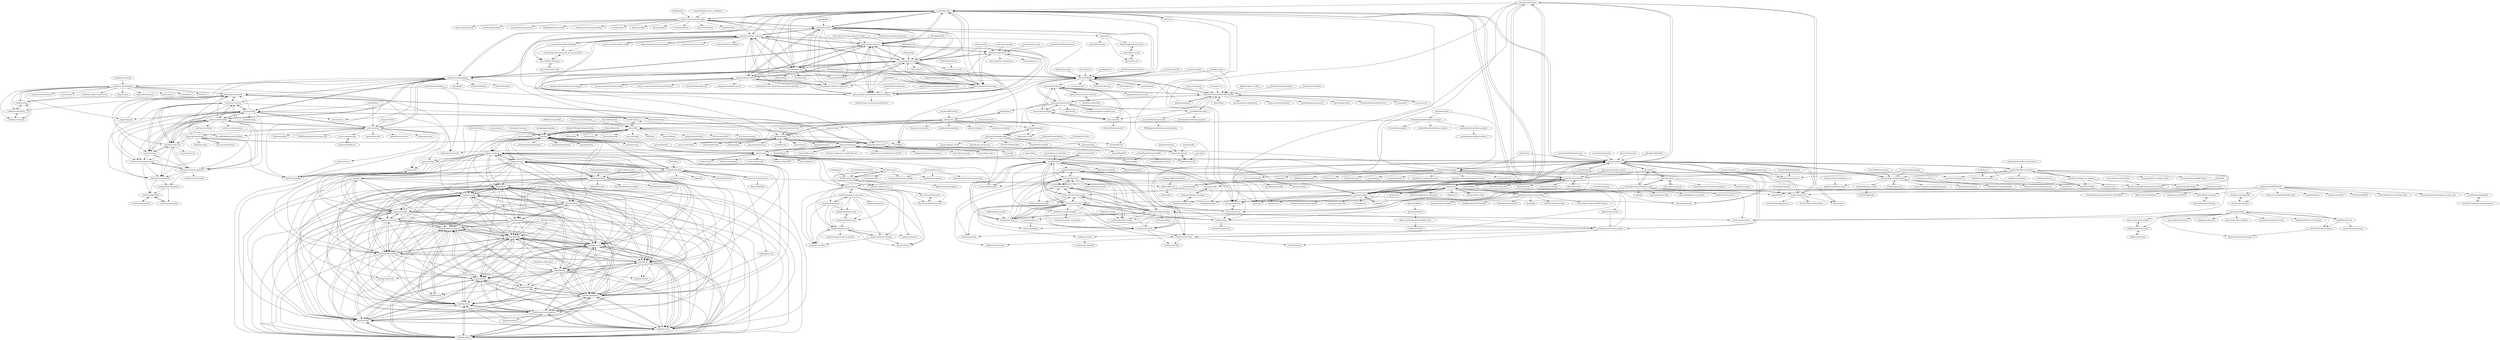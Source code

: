 digraph G {
"archlinux/archinstall" -> "archlinux/linux" ["e"=1]
"citation-style-language/styles" -> "aurutils/aurutils"
"citation-style-language/styles" -> "retorquere/zotero-better-bibtex" ["e"=1]
"citation-style-language/styles" -> "apache/accumulo"
"citation-style-language/styles" -> "guru-br/catalogo_empresas"
"citation-style-language/styles" -> "rstudio/rticles" ["e"=1]
"citation-style-language/styles" -> "jlegewie/zotfile" ["e"=1]
"citation-style-language/styles" -> "python/python-docs-fr"
"citation-style-language/styles" -> "yihui/xaringan" ["e"=1]
"citation-style-language/styles" -> "rstudio/bookdown" ["e"=1]
"citation-style-language/styles" -> "ismayc/thesisdown" ["e"=1]
"citation-style-language/styles" -> "wshanks/Zutilo" ["e"=1]
"citation-style-language/styles" -> "quarto-dev/quarto-cli" ["e"=1]
"citation-style-language/styles" -> "zotero-chinese/styles" ["e"=1]
"citation-style-language/styles" -> "mcanouil/awesome-quarto" ["e"=1]
"citation-style-language/styles" -> "lierdakil/pandoc-crossref" ["e"=1]
"iost-official/go-iost" -> "python/python-docs-fr"
"iost-official/go-iost" -> "guru-br/catalogo_empresas"
"iost-official/go-iost" -> "apache/accumulo"
"iost-official/go-iost" -> "cyrusimap/cyrus-imapd"
"iost-official/go-iost" -> "aurutils/aurutils"
"iost-official/go-iost" -> "DroidKaigi/conference-app-2019" ["e"=1]
"iost-official/go-iost" -> "ontio/ontology" ["e"=1]
"iost-official/go-iost" -> "void-linux/void-packages"
"iost-official/go-iost" -> "opencodeiiita/ToDo-List-App"
"iost-official/go-iost" -> "PowerDNS/pdns"
"iost-official/go-iost" -> "carbon-design-system/carbon-website-archive"
"iost-official/go-iost" -> "citation-style-language/styles"
"iost-official/go-iost" -> "Zilliqa/Zilliqa" ["e"=1]
"iost-official/go-iost" -> "letscontrolit/ESPEasy" ["e"=1]
"iost-official/go-iost" -> "marthoc/docker-deconz"
"lxqt/lxqt" -> "lxqt/pcmanfm-qt"
"lxqt/lxqt" -> "lxqt/lxqt-panel"
"lxqt/lxqt" -> "lxqt/qterminal"
"lxqt/lxqt" -> "tsujan/FeatherPad"
"lxqt/lxqt" -> "sddm/sddm"
"lxqt/lxqt" -> "mate-desktop/mate-desktop" ["e"=1]
"lxqt/lxqt" -> "lumina-desktop/lumina" ["e"=1]
"lxqt/lxqt" -> "lxqt/lxqt-config"
"lxqt/lxqt" -> "lxqt/liblxqt"
"lxqt/lxqt" -> "lxqt/libfm-qt"
"lxqt/lxqt" -> "danakj/openbox" ["e"=1]
"lxqt/lxqt" -> "tsujan/Kvantum" ["e"=1]
"lxqt/lxqt" -> "lxqt/qtermwidget"
"lxqt/lxqt" -> "lxqt/lxqt-session"
"lxqt/lxqt" -> "calamares/calamares"
"polygamma/aurman" -> "rmarquis/pacaur"
"polygamma/aurman" -> "trizen/trizen"
"polygamma/aurman" -> "actionless/pikaur"
"polygamma/aurman" -> "falconindy/auracle"
"polygamma/aurman" -> "archlinuxfr/yaourt"
"polygamma/aurman" -> "aurutils/aurutils"
"polygamma/aurman" -> "archlinux/asp"
"polygamma/aurman" -> "Jguer/yay" ["e"=1]
"baetyl/baetyl" -> "carbon-design-system/carbon-website-archive" ["e"=1]
"baetyl/baetyl" -> "opencodeiiita/ToDo-List-App" ["e"=1]
"guru-br/catalogo_empresas" -> "python/python-docs-fr"
"guru-br/catalogo_empresas" -> "apache/accumulo"
"guru-br/catalogo_empresas" -> "aurutils/aurutils"
"guru-br/catalogo_empresas" -> "cyrusimap/cyrus-imapd"
"guru-br/catalogo_empresas" -> "campuscode/rails-guides-pt-BR" ["e"=1]
"guru-br/catalogo_empresas" -> "evertonlopesc/Ruby-Roadmap" ["e"=1]
"guru-br/catalogo_empresas" -> "iost-official/go-iost"
"guru-br/catalogo_empresas" -> "DroidKaigi/conference-app-2019" ["e"=1]
"guru-br/catalogo_empresas" -> "guru-br/Ruby-Roadmap"
"guru-br/catalogo_empresas" -> "felipeorlando/aprenda-rubyonrails" ["e"=1]
"guru-br/catalogo_empresas" -> "opencodeiiita/ToDo-List-App"
"guru-br/catalogo_empresas" -> "carbon-design-system/carbon-website-archive"
"guru-br/catalogo_empresas" -> "lucascaton/contrata-se-devs" ["e"=1]
"guru-br/catalogo_empresas" -> "Codeminer42/CarreiraRuby" ["e"=1]
"guru-br/catalogo_empresas" -> "victorlcampos/aprenda_rails_da_maneira_facil"
"JabRef/jabref" -> "citation-style-language/styles" ["e"=1]
"trizen/youtube-viewer" -> "trizen/trizen" ["e"=1]
"void-linux/void-packages" -> "void-linux/xbps"
"void-linux/void-packages" -> "void-linux/void-mklive"
"void-linux/void-packages" -> "xdeb-org/xdeb"
"void-linux/void-packages" -> "void-linux/void-docs"
"void-linux/void-packages" -> "void-linux/void-runit"
"void-linux/void-packages" -> "riverwm/river" ["e"=1]
"void-linux/void-packages" -> "python/python-docs-fr"
"void-linux/void-packages" -> "void-linux/runit"
"void-linux/void-packages" -> "aurutils/aurutils"
"void-linux/void-packages" -> "cyrusimap/cyrus-imapd"
"void-linux/void-packages" -> "djpohly/dwl" ["e"=1]
"void-linux/void-packages" -> "baskerville/bspwm" ["e"=1]
"void-linux/void-packages" -> "apache/accumulo"
"void-linux/void-packages" -> "voidlinux/void-packages"
"void-linux/void-packages" -> "baskerville/sxhkd" ["e"=1]
"sineto/vpsm" -> "zdykstra/fuzzypkg"
"postfixadmin/postfixadmin" -> "PowerDNS-Admin/PowerDNS-Admin" ["e"=1]
"roxy-wi/roxy-wi" -> "PowerDNS-Admin/PowerDNS-Admin" ["e"=1]
"jlord/patchwork" -> "canonical/snapcraft.io" ["e"=1]
"jlord/patchwork" -> "carbon-design-system/carbon-website-archive" ["e"=1]
"evertonlopesc/Ruby-Roadmap" -> "guru-br/catalogo_empresas" ["e"=1]
"evertonlopesc/Ruby-Roadmap" -> "guru-br/Ruby-Roadmap" ["e"=1]
"evertonlopesc/Ruby-Roadmap" -> "victorlcampos/aprenda_rails_da_maneira_facil" ["e"=1]
"guru-br/awesome-ruby" -> "guru-br/Ruby-Roadmap"
"overmighty/i-use-arch-btw" -> "archlinux/linux" ["e"=1]
"blueman-project/blueman" -> "sddm/sddm" ["e"=1]
"icy/pacapt" -> "rmarquis/pacaur" ["e"=1]
"icy/pacapt" -> "actionless/pikaur" ["e"=1]
"kewlfft/ansible-aur" -> "pigmonkey/spark"
"kewlfft/ansible-aur" -> "id101010/ansible-archlinux"
"kewlfft/ansible-aur" -> "mnussbaum/ansible-yay"
"NationalSecurityAgency/datawave" -> "apache/accumulo" ["e"=1]
"trizen/trizen" -> "rmarquis/pacaur"
"trizen/trizen" -> "aurutils/aurutils"
"trizen/trizen" -> "polygamma/aurman"
"trizen/trizen" -> "falconindy/auracle"
"trizen/trizen" -> "actionless/pikaur"
"trizen/trizen" -> "thestinger/termite" ["e"=1]
"trizen/trizen" -> "ilpianista/arch-audit" ["e"=1]
"trizen/trizen" -> "AnarchyLinux/installer"
"trizen/trizen" -> "trizen/youtube-viewer" ["e"=1]
"trizen/trizen" -> "falconindy/cower"
"trizen/trizen" -> "archlinuxfr/yaourt"
"trizen/trizen" -> "Jguer/yay" ["e"=1]
"trizen/trizen" -> "geokb/yabar" ["e"=1]
"trizen/trizen" -> "addy-dclxvi/gtk-theme-collections" ["e"=1]
"trizen/trizen" -> "Airblader/i3" ["e"=1]
"zbm-dev/zfsbootmenu" -> "leahneukirchen/hrmpf" ["e"=1]
"DroidKaigi/conference-app-2019" -> "cyrusimap/cyrus-imapd" ["e"=1]
"DroidKaigi/conference-app-2019" -> "python/python-docs-fr" ["e"=1]
"DroidKaigi/conference-app-2019" -> "guru-br/catalogo_empresas" ["e"=1]
"NagiosEnterprises/nagioscore" -> "opencodeiiita/ToDo-List-App" ["e"=1]
"void-linux/void-mklive" -> "void-linux/xbps"
"void-linux/void-mklive" -> "void-linux/void-runit"
"void-linux/void-mklive" -> "void-linux/void-docs"
"void-linux/void-mklive" -> "void-linux/runit"
"void-linux/void-mklive" -> "void-linux/void-linux.github.io"
"void-linux/void-mklive" -> "void-linux/void-infrastructure"
"void-linux/void-mklive" -> "xdeb-org/xdeb"
"void-linux/void-mklive" -> "void-linux/void-updates"
"void-linux/void-mklive" -> "void-linux/void-packages"
"void-linux/void-mklive" -> "leahneukirchen/xtools"
"void-linux/void-mklive" -> "void-linux/void-wiki"
"void-linux/void-mklive" -> "the-maldridge/xbps-mini-builder"
"void-linux/void-mklive" -> "void-linux/void-containers"
"void-linux/xbps" -> "void-linux/void-runit"
"void-linux/xbps" -> "void-linux/void-packages"
"void-linux/xbps" -> "void-linux/void-mklive"
"void-linux/xbps" -> "void-linux/runit"
"void-linux/xbps" -> "void-linux/void-docs"
"void-linux/xbps" -> "xdeb-org/xdeb"
"void-linux/xbps" -> "leahneukirchen/xtools"
"void-linux/xbps" -> "void-linux/void-linux.github.io"
"void-linux/xbps" -> "void-linux/void-infrastructure"
"void-linux/xbps" -> "elogind/elogind" ["e"=1]
"void-linux/xbps" -> "OpenRC/openrc" ["e"=1]
"void-linux/xbps" -> "Duncaen/OpenDoas" ["e"=1]
"void-linux/xbps" -> "gentoo/portage" ["e"=1]
"void-linux/xbps" -> "riverwm/river" ["e"=1]
"void-linux/xbps" -> "void-linux/void-updates"
"bbidulock/icewm" -> "lxqt/lxqt" ["e"=1]
"bbidulock/icewm" -> "aarnt/octoxbps" ["e"=1]
"vn971/rua" -> "aurutils/aurutils"
"vn971/rua" -> "falconindy/auracle"
"lilydjwg/nvchecker" -> "archlinux/archlinux-repro" ["e"=1]
"archlinux/arch-install-scripts" -> "archlinux/devtools"
"archlinux/arch-install-scripts" -> "archlinux/mkinitcpio"
"archlinux/arch-install-scripts" -> "archlinux/archlinux-docker"
"archlinux/arch-install-scripts" -> "archlinux/archiso"
"archlinux/arch-install-scripts" -> "archlinux/official-images"
"archlinux/arch-install-scripts" -> "archlinux/archwiki"
"archlinux/arch-install-scripts" -> "archlinux/archweb"
"archlinux/arch-install-scripts" -> "archlinux/archlinux-repro"
"kimchi-project/kimchi" -> "PowerDNS-Admin/PowerDNS-Admin" ["e"=1]
"semihalev/sdns" -> "kenshinx/godns" ["e"=1]
"voidlinux/xbps" -> "voidlinux/void-runit"
"voidlinux/xbps" -> "voidlinux/void-packages"
"voidlinux/xbps" -> "voidlinux/void-mklive"
"voidlinux/xbps" -> "leahneukirchen/xtools"
"gyunaev/birdtray" -> "aarnt/octopi" ["e"=1]
"rmarquis/pacaur" -> "falconindy/cower"
"rmarquis/pacaur" -> "trizen/trizen"
"rmarquis/pacaur" -> "archlinuxfr/yaourt"
"rmarquis/pacaur" -> "aurutils/aurutils"
"rmarquis/pacaur" -> "polygamma/aurman"
"rmarquis/pacaur" -> "thestinger/termite" ["e"=1]
"rmarquis/pacaur" -> "chjj/compton" ["e"=1]
"rmarquis/pacaur" -> "actionless/pikaur"
"rmarquis/pacaur" -> "graysky2/lostfiles"
"rmarquis/pacaur" -> "falconindy/auracle"
"rmarquis/pacaur" -> "bohoomil/fontconfig-ultimate"
"rmarquis/pacaur" -> "gnumdk/lollypop" ["e"=1]
"rmarquis/pacaur" -> "alwsl/alwsl" ["e"=1]
"rmarquis/pacaur" -> "graysky2/profile-sync-daemon"
"rmarquis/pacaur" -> "CyberShadow/aconfmgr"
"actionless/pikaur" -> "aurutils/aurutils"
"actionless/pikaur" -> "rmarquis/pacaur"
"actionless/pikaur" -> "trizen/trizen"
"actionless/pikaur" -> "polygamma/aurman"
"actionless/pikaur" -> "Morganamilo/paru" ["e"=1]
"actionless/pikaur" -> "E5ten/pacaur"
"actionless/pikaur" -> "thestinger/termite" ["e"=1]
"actionless/pikaur" -> "Jguer/yay" ["e"=1]
"actionless/pikaur" -> "fosskers/aura" ["e"=1]
"actionless/pikaur" -> "archlinux-downgrade/downgrade" ["e"=1]
"actionless/pikaur" -> "aarnt/octopi"
"actionless/pikaur" -> "icy/pacapt" ["e"=1]
"actionless/pikaur" -> "AnarchyLinux/installer"
"actionless/pikaur" -> "falconindy/auracle"
"actionless/pikaur" -> "gavinlyonsrepo/cylon"
"canonical/lightdm" -> "sddm/sddm" ["e"=1]
"canonical/lightdm" -> "lxqt/pcmanfm-qt" ["e"=1]
"archlinux/archweb" -> "archlinux/archwiki"
"archlinux/archweb" -> "archlinux/devtools"
"archlinux/archweb" -> "archlinux/archiso"
"archlinux/archweb" -> "archlinux/archlinux-docker"
"archlinux/archweb" -> "archlinux/arch-security-tracker"
"archlinux/archweb" -> "archlinux/aurweb"
"archlinux/archweb" -> "archlinux/asp"
"archlinux/archweb" -> "archlinux/mkinitcpio"
"archlinux/archweb" -> "archlinux/arch-install-scripts"
"archlinux/archweb" -> "archlinux/linux"
"archlinux/archweb" -> "archlinux/alpm.rs"
"archlinux/archweb" -> "archlinux/dbscripts"
"archlinux/archweb" -> "archlinux/contrib"
"archlinux/archweb" -> "archlinux/pyalpm"
"archlinux/archweb" -> "archlinux/svntogit-packages"
"archlinux/linux" -> "archlinux/archinstall" ["e"=1]
"archlinux/linux" -> "archlinux/archlinux-docker"
"archlinux/linux" -> "archlinux/archweb"
"archlinux/linux" -> "archlinux/archiso"
"archlinux/linux" -> "zen-kernel/zen-kernel" ["e"=1]
"archlinux/linux" -> "archlinux/arch-install-scripts"
"archlinux/linux" -> "archlinux/devtools"
"archlinux/linux" -> "archlinux/archwiki"
"archlinux/linux" -> "Jguer/yay" ["e"=1]
"archlinux/linux" -> "KDE/plasma-desktop" ["e"=1]
"archlinux/linux" -> "archlinux/mkinitcpio"
"archlinux/linux" -> "Morganamilo/paru" ["e"=1]
"archlinux/linux" -> "archlinux/svntogit-packages"
"archlinux/linux" -> "BlackArch/blackarch" ["e"=1]
"archlinux/linux" -> "archlinux/infrastructure"
"dresden-elektronik/deconz-rest-plugin" -> "marthoc/docker-deconz" ["e"=1]
"poweradmin/poweradmin" -> "loewexy/pdnsmanager"
"poweradmin/poweradmin" -> "PowerDNS-Admin/PowerDNS-Admin"
"poweradmin/poweradmin" -> "PowerDNS/pdns"
"poweradmin/poweradmin" -> "tuxis-ie/nsedit"
"poweradmin/poweradmin" -> "atomia/atomiadns"
"poweradmin/poweradmin" -> "extremeshok/clamav-unofficial-sigs" ["e"=1]
"poweradmin/poweradmin" -> "operasoftware/dns-ui"
"poweradmin/poweradmin" -> "gdnsd/gdnsd"
"poweradmin/poweradmin" -> "jethrocarr/namedmanager"
"poweradmin/poweradmin" -> "NicTool/NicTool"
"poweradmin/poweradmin" -> "sileht/bird-lg" ["e"=1]
"poweradmin/poweradmin" -> "pschiffe/docker-pdns"
"i-rinat/freshplayerplugin" -> "bohoomil/fontconfig-ultimate" ["e"=1]
"i-rinat/freshplayerplugin" -> "PCMan/gtk3-nocsd" ["e"=1]
"i-rinat/freshplayerplugin" -> "gcarq/inox-patchset" ["e"=1]
"lxqt/lxqt-config" -> "lxqt/lxqt-session"
"lxqt/lxqt-config" -> "lxqt/lxqt-notificationd"
"lxqt/lxqt-config" -> "lxqt/lxqt-globalkeys"
"lxqt/lxqt-config" -> "lxqt/liblxqt"
"lxqt/lxqt-config" -> "lxqt/lxqt-policykit"
"lxqt/lxqt-config" -> "lxqt/libfm-qt"
"lxqt/lxqt-config" -> "lxqt/lxqt-admin"
"lxqt/lxqt-config" -> "lxqt/lxqt-runner"
"lxqt/lxqt-config" -> "lxqt/obconf-qt"
"lxqt/lxqt-config" -> "lxqt/lxqt-powermanagement"
"lxqt/lxqt-config" -> "lxqt/lxqt-about"
"lxqt/lxqt-config" -> "lxqt/lxqt-sudo"
"lxqt/lxqt-config" -> "lxqt/lxqt-panel"
"lxqt/lxqt-config" -> "lxqt/libqtxdg"
"lxqt/lxqt-config" -> "lxqt/lxqt-openssh-askpass"
"apache/fluo" -> "apache/fluo-recipes"
"apache/fluo" -> "bloomberg/presto-accumulo"
"apache/fluo" -> "apache/fluo-uno"
"lxqt/lxqt-panel" -> "lxqt/lxqt-config"
"lxqt/lxqt-panel" -> "lxqt/lxqt-session"
"lxqt/lxqt-panel" -> "lxqt/liblxqt"
"lxqt/lxqt-panel" -> "lxqt/lxqt-notificationd"
"lxqt/lxqt-panel" -> "lxqt/libfm-qt"
"lxqt/lxqt-panel" -> "lxqt/lximage-qt"
"lxqt/lxqt-panel" -> "lxqt/pavucontrol-qt"
"lxqt/lxqt-panel" -> "lxqt/libqtxdg"
"lxqt/lxqt-panel" -> "lxqt/lxqt-globalkeys"
"lxqt/lxqt-panel" -> "lxqt/obconf-qt"
"lxqt/lxqt-panel" -> "lxqt/pcmanfm-qt"
"lxqt/lxqt-panel" -> "lxqt/lxqt-powermanagement"
"lxqt/lxqt-panel" -> "lxqt/lxqt-policykit"
"lxqt/lxqt-panel" -> "lxqt/lxqt-runner"
"lxqt/lxqt-panel" -> "lxqt/screengrab"
"lxqt/liblxqt" -> "lxqt/lxqt-globalkeys"
"lxqt/liblxqt" -> "lxqt/lxqt-runner"
"lxqt/liblxqt" -> "lxqt/obconf-qt"
"lxqt/liblxqt" -> "lxqt/libqtxdg"
"lxqt/liblxqt" -> "lxqt/lxqt-policykit"
"lxqt/liblxqt" -> "lxqt/lxqt-notificationd"
"lxqt/liblxqt" -> "lxqt/lxqt-session"
"lxqt/liblxqt" -> "lxqt/lxqt-config"
"lxqt/liblxqt" -> "lxqt/lxqt-powermanagement"
"lxqt/liblxqt" -> "lxqt/lxqt-about"
"lxqt/liblxqt" -> "lxqt/libfm-qt"
"lxqt/liblxqt" -> "lxqt/lxqt-sudo"
"lxqt/liblxqt" -> "lxqt/lxqt-admin"
"lxqt/liblxqt" -> "lxqt/lxqt-themes"
"lxqt/liblxqt" -> "lxqt/lxqt-openssh-askpass"
"KDE/falkon" -> "tsujan/FeatherPad" ["e"=1]
"archlinux/alpm.rs" -> "archlinux/pyalpm"
"lxqt/compton-conf" -> "lxqt/lxqt-sudo"
"lxqt/compton-conf" -> "lxqt/lxqt-openssh-askpass"
"lxqt/compton-conf" -> "lxqt/lxqt-about"
"lxqt/compton-conf" -> "lxqt/obconf-qt"
"lxqt/compton-conf" -> "lxqt/lxqt-powermanagement"
"lxqt/compton-conf" -> "lxqt/lxqt-globalkeys"
"lxqt/compton-conf" -> "lxqt/lxqt-policykit"
"lxqt/compton-conf" -> "lxqt/lxqt-admin"
"lxqt/compton-conf" -> "lxqt/lxqt-runner"
"lxqt/compton-conf" -> "lxqt/libsysstat"
"lxqt/compton-conf" -> "lxqt/lxqt-config"
"lxqt/compton-conf" -> "lxqt/lxqt-qtplugin"
"lxqt/compton-conf" -> "lxqt/libqtxdg"
"lxqt/compton-conf" -> "lxqt/lxqt-session"
"lxqt/compton-conf" -> "lxqt/lxqt-notificationd"
"lxqt/lxqt-session" -> "lxqt/lxqt-runner"
"lxqt/lxqt-session" -> "lxqt/lxqt-globalkeys"
"lxqt/lxqt-session" -> "lxqt/lxqt-notificationd"
"lxqt/lxqt-session" -> "lxqt/lxqt-about"
"lxqt/lxqt-session" -> "lxqt/lxqt-powermanagement"
"lxqt/lxqt-session" -> "lxqt/lxqt-policykit"
"lxqt/lxqt-session" -> "lxqt/lxqt-sudo"
"lxqt/lxqt-session" -> "lxqt/lxqt-admin"
"lxqt/lxqt-session" -> "lxqt/obconf-qt"
"lxqt/lxqt-session" -> "lxqt/lxqt-config"
"lxqt/lxqt-session" -> "lxqt/lxqt-openssh-askpass"
"kpcyrd/sniffglue" -> "kpcyrd/rebuilderd" ["e"=1]
"archlinuxfr/yaourt" -> "rmarquis/pacaur"
"archlinuxfr/yaourt" -> "archlinuxfr/package-query"
"archlinuxfr/yaourt" -> "polygamma/aurman"
"archlinuxfr/yaourt" -> "chjj/compton" ["e"=1]
"archlinuxfr/yaourt" -> "horst3180/arc-firefox-theme" ["e"=1]
"archlinux/archlinux-repro" -> "archlinux/devtools"
"void-linux/void-linux.github.io" -> "void-linux/void-updates"
"void-linux/void-linux.github.io" -> "void-linux/void-infrastructure"
"void-linux/void-linux.github.io" -> "void-linux/documentation"
"void-linux/void-linux.github.io" -> "void-linux/void-runit"
"void-linux/void-linux.github.io" -> "void-linux/void-docs"
"void-linux/void-linux.github.io" -> "void-linux/void-installer"
"tildearrow/kwin-lowlatency" -> "pdeljanov/infinality-remix" ["e"=1]
"achaphiv/ppa-fonts" -> "bohoomil/fontconfig-ultimate"
"voidlinux/void-runit" -> "voidlinux/xbps"
"voidlinux/void-runit" -> "voidlinux/void-mklive"
"wertarbyte/autorandr" -> "rmarquis/pacaur" ["e"=1]
"kenshinx/godns" -> "kenshinx/joke"
"kenshinx/godns" -> "janeczku/go-dnsmasq"
"kenshinx/godns" -> "owlwalks/rind"
"kenshinx/godns" -> "looterz/grimd" ["e"=1]
"kenshinx/godns" -> "xiaomi-sa/smartdns"
"kenshinx/godns" -> "abh/geodns"
"kenshinx/godns" -> "miekg/dns" ["e"=1]
"kenshinx/godns" -> "dmagyar/dnsproxy"
"kenshinx/godns" -> "duedil-ltd/discodns"
"archlinux/mkinitcpio" -> "archlinux/devtools"
"archlinux/mkinitcpio" -> "archlinux/archwiki"
"archlinux/mkinitcpio" -> "archlinux/dbscripts"
"archlinux/mkinitcpio" -> "archlinux/arch-install-scripts"
"lxqt/libqtxdg" -> "lxqt/lxqt-qtplugin"
"lxqt/libqtxdg" -> "lxqt/lxqt-globalkeys"
"lxqt/libqtxdg" -> "lxqt/liblxqt"
"lxqt/libqtxdg" -> "lxqt/lxqt-openssh-askpass"
"lxqt/libqtxdg" -> "lxqt/obconf-qt"
"lxqt/libqtxdg" -> "lxqt/lxqt-about"
"lxqt/libqtxdg" -> "lxqt/lxqt-policykit"
"lxqt/libqtxdg" -> "lxqt/lxqt-sudo"
"lxqt/libqtxdg" -> "lxqt/libfm-qt"
"lxqt/libqtxdg" -> "lxqt/lxqt-admin"
"lxqt/libqtxdg" -> "lxqt/lxqt-runner"
"lxqt/libqtxdg" -> "lxqt/lxqt-session"
"lxqt/libqtxdg" -> "lxqt/libsysstat"
"lxqt/libqtxdg" -> "lxqt/lxqt-build-tools"
"lxqt/libqtxdg" -> "lxqt/lxqt-themes"
"lxqt/pcmanfm-qt" -> "lxqt/lxqt-panel"
"lxqt/pcmanfm-qt" -> "lxqt/libfm-qt"
"lxqt/pcmanfm-qt" -> "lxqt/lxqt-config"
"lxqt/pcmanfm-qt" -> "lxqt/lximage-qt"
"lxqt/pcmanfm-qt" -> "lxqt/lxqt-session"
"lxqt/pcmanfm-qt" -> "lxqt/lxqt-notificationd"
"lxqt/pcmanfm-qt" -> "lxqt/liblxqt"
"lxqt/pcmanfm-qt" -> "lxqt/lxqt"
"lxqt/pcmanfm-qt" -> "lxqt/pavucontrol-qt"
"lxqt/pcmanfm-qt" -> "lxqt/qterminal"
"lxqt/pcmanfm-qt" -> "lxqt/screengrab"
"lxqt/pcmanfm-qt" -> "lxqt/libqtxdg"
"lxqt/pcmanfm-qt" -> "lxqt/lxqt-globalkeys"
"lxqt/pcmanfm-qt" -> "lxqt/qps"
"lxqt/pcmanfm-qt" -> "lxqt/lxqt-admin"
"jethrocarr/namedmanager" -> "jforman/binder"
"jethrocarr/namedmanager" -> "atomia/atomiadns"
"jethrocarr/namedmanager" -> "qunarcorp/open_dnsdb" ["e"=1]
"jethrocarr/namedmanager" -> "opendevops-cn/codo-dns" ["e"=1]
"jethrocarr/namedmanager" -> "NicTool/NicTool"
"jethrocarr/namedmanager" -> "1032231418/Bind-Web" ["e"=1]
"jethrocarr/namedmanager" -> "luxiaok/DNSmasqWeb" ["e"=1]
"void-linux/void-docs" -> "void-linux/void-runit"
"void-linux/void-docs" -> "void-linux/void-linux.github.io"
"void-linux/void-docs" -> "void-linux/void-mklive"
"void-linux/void-docs" -> "void-linux/xbps"
"void-linux/void-docs" -> "void-linux/runit"
"void-linux/void-docs" -> "void-linux/void-infrastructure"
"void-linux/void-docs" -> "leahneukirchen/xtools"
"void-linux/void-docs" -> "void-linux/void-updates"
"void-linux/void-docs" -> "leahneukirchen/snooze"
"isc-projects/bind9" -> "PowerDNS/pdns" ["e"=1]
"manjaro/packages-community" -> "manjaro/packages-extra"
"manjaro/packages-community" -> "manjaro/release-plan"
"manjaro/packages-community" -> "manjaro/iso-profiles"
"manjaro/packages-community" -> "manjaro/packages-core"
"manjaro/packages-community" -> "manjaro/manjaro-tools"
"manjaro/packages-community" -> "manjaro/desktop-settings"
"manjaro/packages-community" -> "manjaro/pamac"
"manjaro/packages-community" -> "manjaro/manjaroiso"
"manjaro/packages-community" -> "manjaro/mhwd"
"binary-manu/arch-ansible" -> "jsf9k/ansible-arch-install"
"carbon-design-system/carbon-website-archive" -> "opencodeiiita/ToDo-List-App"
"carbon-design-system/carbon-website-archive" -> "python/python-docs-fr"
"carbon-design-system/carbon-website-archive" -> "cyrusimap/cyrus-imapd"
"carbon-design-system/carbon-website-archive" -> "canonical/snapcraft.io"
"carbon-design-system/carbon-website-archive" -> "marthoc/docker-deconz"
"carbon-design-system/carbon-website-archive" -> "guru-br/catalogo_empresas"
"carbon-design-system/carbon-website-archive" -> "carbon-design-system/carbon-elements" ["e"=1]
"marthoc/docker-deconz" -> "deconz-community/deconz-docker" ["e"=1]
"marthoc/docker-deconz" -> "dresden-elektronik/deconz-rest-plugin" ["e"=1]
"marthoc/docker-deconz" -> "opencodeiiita/ToDo-List-App"
"marthoc/docker-deconz" -> "carbon-design-system/carbon-website-archive"
"marthoc/docker-deconz" -> "cyrusimap/cyrus-imapd"
"marthoc/docker-deconz" -> "deconz-community/node-red-contrib-deconz" ["e"=1]
"marthoc/docker-deconz" -> "python/python-docs-fr"
"marthoc/docker-deconz" -> "guru-br/catalogo_empresas"
"marthoc/docker-deconz" -> "canonical/snapcraft.io"
"marthoc/docker-deconz" -> "DroidKaigi/conference-app-2019" ["e"=1]
"marthoc/docker-deconz" -> "ebaauw/homebridge-hue" ["e"=1]
"marthoc/docker-deconz" -> "apache/accumulo"
"marthoc/docker-deconz" -> "ebaauw/homebridge-deconz" ["e"=1]
"marthoc/docker-deconz" -> "aurutils/aurutils"
"marthoc/docker-deconz" -> "zachowj/node-red-contrib-home-assistant-websocket" ["e"=1]
"lxqt/lximage-qt" -> "lxqt/lxqt-admin"
"lxqt/lximage-qt" -> "lxqt/lxqt-session"
"lxqt/lximage-qt" -> "lxqt/lxqt-config"
"lxqt/lximage-qt" -> "lxqt/lxqt-policykit"
"lxqt/lximage-qt" -> "lxqt/obconf-qt"
"lxqt/lximage-qt" -> "lxqt/lxqt-notificationd"
"lxqt/lximage-qt" -> "lxqt/liblxqt"
"lxqt/lximage-qt" -> "lxqt/lxqt-globalkeys"
"lxqt/lximage-qt" -> "lxqt/lxqt-runner"
"lxqt/lximage-qt" -> "lxqt/lxqt-about"
"lxqt/lximage-qt" -> "lxqt/lxqt-powermanagement"
"lxqt/lximage-qt" -> "lxqt/lxqt-sudo"
"lxqt/lximage-qt" -> "lxqt/lxqt-openssh-askpass"
"lxqt/lximage-qt" -> "lxqt/lxqt-panel"
"lxqt/lximage-qt" -> "lxqt/libfm-qt"
"martinrotter/textosaurus" -> "edbee/edbee-lib"
"martinrotter/textosaurus" -> "tsujan/FeatherPad"
"martinrotter/textosaurus" -> "Mezomish/juffed"
"Anchakor/MRichTextEditor" -> "edbee/edbee-lib"
"campuscode/rails-guides-pt-BR" -> "guru-br/catalogo_empresas" ["e"=1]
"lxqt/libsysstat" -> "lxqt/lxqt-openssh-askpass"
"archlinux/contrib" -> "archlinux/arch-signoff"
"lxqt/lxqt-globalkeys" -> "lxqt/lxqt-about"
"lxqt/lxqt-globalkeys" -> "lxqt/lxqt-runner"
"lxqt/lxqt-globalkeys" -> "lxqt/lxqt-session"
"lxqt/lxqt-globalkeys" -> "lxqt/lxqt-openssh-askpass"
"lxqt/lxqt-globalkeys" -> "lxqt/lxqt-powermanagement"
"lxqt/lxqt-globalkeys" -> "lxqt/lxqt-policykit"
"lxqt/lxqt-globalkeys" -> "lxqt/lxqt-sudo"
"lxqt/lxqt-globalkeys" -> "lxqt/lxqt-admin"
"lxqt/lxqt-globalkeys" -> "lxqt/lxqt-qtplugin"
"lxqt/lxqt-globalkeys" -> "lxqt/obconf-qt"
"opencodeiiita/ToDo-List-App" -> "carbon-design-system/carbon-website-archive"
"opencodeiiita/ToDo-List-App" -> "python/python-docs-fr"
"opencodeiiita/ToDo-List-App" -> "cyrusimap/cyrus-imapd"
"archlinux/devtools" -> "archlinux/pacman-contrib"
"archlinux/devtools" -> "archlinux/dbscripts"
"archlinux/devtools" -> "archlinux/archivetools"
"archlinux/devtools" -> "archlinux/official-images"
"archlinux/devtools" -> "archlinux/archlinux-repro"
"archlinux/devtools" -> "archlinux/mkinitcpio"
"archlinux/devtools" -> "archlinux/infrastructure"
"manjaro/packages-extra" -> "manjaro/packages-core"
"lxqt/obconf-qt" -> "lxqt/lxqt-openssh-askpass"
"lxqt/obconf-qt" -> "lxqt/lxqt-policykit"
"lxqt/obconf-qt" -> "lxqt/lxqt-sudo"
"lxqt/obconf-qt" -> "lxqt/lxqt-about"
"lxqt/obconf-qt" -> "lxqt/lxqt-runner"
"lxqt/obconf-qt" -> "lxqt/lxqt-globalkeys"
"lxqt/obconf-qt" -> "lxqt/lxqt-admin"
"lxqt/lxqt-about" -> "lxqt/lxqt-admin"
"lxqt/lxqt-about" -> "lxqt/lxqt-openssh-askpass"
"lxqt/lxqt-about" -> "lxqt/lxqt-powermanagement"
"lxqt/lxqt-about" -> "lxqt/lxqt-globalkeys"
"lxqt/lxqt-about" -> "lxqt/lxqt-policykit"
"lxqt/lxqt-about" -> "lxqt/lxqt-sudo"
"lxqt/lxqt-notificationd" -> "lxqt/lxqt-session"
"lxqt/lxqt-notificationd" -> "lxqt/lxqt-globalkeys"
"lxqt/lxqt-notificationd" -> "lxqt/lxqt-policykit"
"lxqt/lxqt-notificationd" -> "lxqt/lxqt-runner"
"lxqt/lxqt-notificationd" -> "lxqt/lxqt-powermanagement"
"lxqt/lxqt-notificationd" -> "lxqt/lxqt-sudo"
"lxqt/lxqt-notificationd" -> "lxqt/lxqt-admin"
"lxqt/lxqt-notificationd" -> "lxqt/lxqt-openssh-askpass"
"lxqt/lxqt-notificationd" -> "lxqt/obconf-qt"
"lxqt/lxqt-notificationd" -> "lxqt/lxqt-about"
"lxqt/lxqt-notificationd" -> "lxqt/lxqt-config"
"lxqt/lxqt-notificationd" -> "lxqt/liblxqt"
"lxqt/lxqt-notificationd" -> "lxqt/pavucontrol-qt"
"lxqt/lxqt-notificationd" -> "lxqt/libfm-qt"
"lxqt/lxqt-openssh-askpass" -> "lxqt/lxqt-about"
"lxqt/lxqt-openssh-askpass" -> "lxqt/lxqt-qtplugin"
"lxqt/lxqt-openssh-askpass" -> "lxqt/lxqt-policykit"
"lxqt/lxqt-openssh-askpass" -> "lxqt/lxqt-sudo"
"lxqt/lxqt-openssh-askpass" -> "lxqt/libsysstat"
"lxqt/lxqt-policykit" -> "lxqt/lxqt-openssh-askpass"
"lxqt/lxqt-policykit" -> "lxqt/lxqt-about"
"lxqt/lxqt-policykit" -> "lxqt/lxqt-admin"
"lxqt/lxqt-policykit" -> "lxqt/obconf-qt"
"lxqt/lxqt-policykit" -> "lxqt/lxqt-runner"
"lxqt/lxqt-policykit" -> "lxqt/lxqt-globalkeys"
"lxqt/lxqt-policykit" -> "lxqt/lxqt-sudo"
"lxqt/lxqt-policykit" -> "lxqt/lxqt-powermanagement"
"lxqt/lxqt-policykit" -> "lxqt/lxqt-session"
"lxqt/lxqt-policykit" -> "lxqt/lxqt-notificationd"
"lxqt/lxqt-runner" -> "lxqt/lxqt-session"
"lxqt/lxqt-runner" -> "lxqt/lxqt-globalkeys"
"lxqt/lxqt-runner" -> "lxqt/lxqt-policykit"
"lxqt/lxqt-runner" -> "lxqt/lxqt-about"
"lxqt/lxqt-runner" -> "lxqt/obconf-qt"
"lxqt/lxqt-runner" -> "lxqt/lxqt-openssh-askpass"
"lxqt/lxqt-runner" -> "lxqt/lxqt-sudo"
"lxqt/lxqt-runner" -> "lxqt/lxqt-admin"
"lxqt/lxqt-runner" -> "lxqt/lxqt-qtplugin"
"lxqt/lxqt-runner" -> "lxqt/lxqt-powermanagement"
"lxqt/lxqt-powermanagement" -> "lxqt/lxqt-about"
"lxqt/lxqt-powermanagement" -> "lxqt/lxqt-globalkeys"
"lxqt/lxqt-powermanagement" -> "lxqt/lxqt-openssh-askpass"
"lxqt/lxqt-powermanagement" -> "lxqt/lxqt-policykit"
"lxqt/lxqt-powermanagement" -> "lxqt/lxqt-sudo"
"lxqt/lxqt-powermanagement" -> "lxqt/lxqt-session"
"lxqt/lxqt-powermanagement" -> "lxqt/lxqt.github.io"
"lxqt/lxqt-powermanagement" -> "lxqt/lxqt-admin"
"lxqt/lxqt-powermanagement" -> "lxqt/lxqt-runner"
"lxqt/lxqt-powermanagement" -> "lxqt/obconf-qt"
"lxqt/lxqt-archiver" -> "lxqt/lxqt-admin"
"lxqt/lxqt-archiver" -> "lxqt/lxqt-openssh-askpass"
"lxqt/lxqt-archiver" -> "lxqt/lxqt-policykit"
"lxqt/lxqt-archiver" -> "lxqt/lxqt-sudo"
"lxqt/lxqt-qtplugin" -> "lxqt/lxqt-openssh-askpass"
"lxqt/lxqt-qtplugin" -> "lxqt/libsysstat"
"lxqt/lxqt-qtplugin" -> "lxqt/lxqt-globalkeys"
"lxqt/lxqt-qtplugin" -> "lxqt/lxqt-about"
"lxqt/qps" -> "lxqt/libfm-qt"
"lxqt/qps" -> "lxqt/lxqt-notificationd"
"lxqt/qps" -> "lxqt/lxqt-openssh-askpass"
"lxqt/qps" -> "lxqt/lxqt-globalkeys"
"lxqt/qps" -> "lxqt/lxqt-policykit"
"lxqt/qps" -> "lxqt/lxqt-sudo"
"lxqt/qps" -> "lxqt/lxqt-admin"
"lxqt/qps" -> "lxqt/lxqt-about"
"lxqt/qps" -> "lxqt/screengrab"
"lxqt/lxqt.github.io" -> "lxqt/lxqt-about"
"id101010/ansible-archlinux" -> "rkiyanchuk/ansible-arch-linux"
"manjaro/packages-core" -> "manjaro/packages-extra"
"manjaro/packages-core" -> "manjaro/manjaro-tools"
"jforman/binder" -> "wopost/Bind-Web"
"void-linux/void-runit" -> "void-linux/runit"
"void-linux/void-runit" -> "void-linux/void-docs"
"void-linux/void-runit" -> "void-linux/xbps"
"void-linux/void-runit" -> "void-linux/void-updates"
"void-linux/void-runit" -> "void-linux/void-mklive"
"void-linux/void-runit" -> "void-linux/void-linux.github.io"
"void-linux/void-runit" -> "void-linux/void-infrastructure"
"void-linux/void-runit" -> "void-linux/xmirror"
"void-linux/void-infrastructure" -> "void-linux/xbps-bulk"
"void-linux/void-infrastructure" -> "void-linux/void-updates"
"void-linux/void-infrastructure" -> "void-linux/void-linux.github.io"
"void-linux/documentation" -> "void-linux/xbps-bulk"
"void-linux/documentation" -> "void-linux/xmandump"
"void-linux/void-updates" -> "void-linux/documentation"
"void-linux/void-updates" -> "void-linux/xbps-bulk"
"void-linux/netbsd-wtf" -> "void-linux/xbps-bulk"
"void-linux/xbps-bulk" -> "void-linux/netbsd-wtf"
"void-linux/xbps-bulk" -> "void-linux/xmandump"
"canonical/snapcraft.io" -> "opencodeiiita/ToDo-List-App"
"canonical/snapcraft.io" -> "carbon-design-system/carbon-website-archive"
"canonical/snapcraft.io" -> "canonical/react-components" ["e"=1]
"canonical/snapcraft.io" -> "canonical/dotrun" ["e"=1]
"canonical/snapcraft.io" -> "cyrusimap/cyrus-imapd"
"edbee/edbee-lib" -> "jubal-R/Geist"
"edbee/edbee-lib" -> "edbee/edbee"
"ZaWertun/gtk3-nocsd" -> "Xfce-Classic/xfce4-panel"
"archlinuxarm/plugbuild" -> "archlinuxarm/PlugUI"
"bahamas10/bash-vsv" -> "netzverweigerer/vpm"
"archlinuxarm/PlugUI" -> "archlinuxarm/plugbuild"
"void-linux/xmandump" -> "void-linux/xbps-bulk"
"geany/geany" -> "lxqt/lxqt" ["e"=1]
"google/xsecurelock" -> "voidlinux/void-packages" ["e"=1]
"canonical/ubuntu.com" -> "canonical/snapcraft.io" ["e"=1]
"zen-kernel/zen-kernel" -> "archlinux/linux" ["e"=1]
"rthalley/dnspython" -> "PowerDNS/pdns" ["e"=1]
"xdeb-org/xdeb" -> "zdykstra/fuzzypkg"
"xdeb-org/xdeb" -> "void-linux/void-mklive"
"xdeb-org/xdeb" -> "void-linux/xbps"
"xdeb-org/xdeb" -> "sineto/vpsm"
"xdeb-org/xdeb" -> "void-linux/void-packages"
"xdeb-org/xdeb" -> "flexibeast/guides"
"xdeb-org/xdeb" -> "netzverweigerer/vpm"
"xdeb-org/xdeb" -> "the-maldridge/xbps-mini-builder"
"xdeb-org/xdeb" -> "DAINRA/ungoogled-chromium-void"
"xdeb-org/xdeb" -> "bahamas10/vsv"
"xdeb-org/xdeb" -> "soanvig/brave-bin"
"xdeb-org/xdeb" -> "madand/runit-services"
"xdeb-org/xdeb" -> "void-linux/void-runit"
"xdeb-org/xdeb" -> "leahneukirchen/hrmpf"
"xdeb-org/xdeb" -> "dylanaraps/sowm" ["e"=1]
"chjj/compton" -> "rmarquis/pacaur" ["e"=1]
"archlinuxarm/PKGBUILDs" -> "dreemurrs-embedded/Pine64-Arch" ["e"=1]
"archlinuxarm/PKGBUILDs" -> "hardkernel/linux" ["e"=1]
"archlinuxarm/PKGBUILDs" -> "archlinux/asp"
"archlinuxarm/PKGBUILDs" -> "archlinuxfr/yaourt"
"archlinuxarm/PKGBUILDs" -> "archlinuxarm/plugbuild"
"archlinuxarm/PKGBUILDs" -> "archlinuxarm/wiki"
"archlinuxarm/PKGBUILDs" -> "WarheadsSE/PKGs"
"archlinuxarm/PKGBUILDs" -> "tokland/arch-bootstrap"
"archlinuxarm/PKGBUILDs" -> "phortx/Raspberry-Pi-Setup-Guide"
"archlinuxarm/PKGBUILDs" -> "archlinux/archlinux-docker"
"archlinuxarm/PKGBUILDs" -> "archlinuxarm/PlugUI"
"archlinuxarm/PKGBUILDs" -> "archlinux/archweb"
"archlinuxarm/PKGBUILDs" -> "the-modem-distro/pinephone_modem_sdk" ["e"=1]
"archlinuxarm/PKGBUILDs" -> "archdroid-org/pkgbuilds"
"apache/accumulo" -> "python/python-docs-fr"
"apache/accumulo" -> "aurutils/aurutils"
"apache/accumulo" -> "guru-br/catalogo_empresas"
"apache/accumulo" -> "cyrusimap/cyrus-imapd"
"apache/accumulo" -> "iost-official/go-iost"
"apache/accumulo" -> "DroidKaigi/conference-app-2019" ["e"=1]
"apache/accumulo" -> "apache/fluo"
"apache/accumulo" -> "citation-style-language/styles"
"apache/accumulo" -> "NationalSecurityAgency/datawave" ["e"=1]
"apache/accumulo" -> "opencodeiiita/ToDo-List-App"
"apache/accumulo" -> "carbon-design-system/carbon-website-archive"
"apache/accumulo" -> "PowerDNS/pdns"
"apache/accumulo" -> "void-linux/void-packages"
"apache/accumulo" -> "marthoc/docker-deconz"
"apache/accumulo" -> "letscontrolit/ESPEasy" ["e"=1]
"voidlinux/void-packages" -> "voidlinux/xbps"
"voidlinux/void-packages" -> "voidlinux/void-runit"
"voidlinux/void-packages" -> "voidlinux/void-mklive"
"voidlinux/void-packages" -> "leahneukirchen/xtools"
"voidlinux/void-packages" -> "voidlinux/documentation"
"voidlinux/void-packages" -> "elogind/elogind" ["e"=1]
"voidlinux/void-packages" -> "wmutils/core" ["e"=1]
"voidlinux/void-packages" -> "voidlinux/voidlinux.github.com"
"voidlinux/void-packages" -> "void-linux/void-packages"
"voidlinux/void-packages" -> "dkeg/crayolo" ["e"=1]
"voidlinux/void-packages" -> "leahneukirchen/cwm" ["e"=1]
"voidlinux/void-packages" -> "gentoo/musl" ["e"=1]
"voidlinux/void-packages" -> "aarnt/octoxbps"
"voidlinux/void-packages" -> "venam/2bwm" ["e"=1]
"voidlinux/void-packages" -> "dcat/swm" ["e"=1]
"gnumdk/lollypop" -> "rmarquis/pacaur" ["e"=1]
"jmapio/jmap" -> "cyrusimap/cyrus-imapd" ["e"=1]
"dnsviz/dnsviz" -> "PowerDNS/pdns" ["e"=1]
"horst3180/vertex-theme" -> "bohoomil/fontconfig-ultimate" ["e"=1]
"ChungZH/notepanda" -> "jubal-R/Geist" ["e"=1]
"gh2o/digitalocean-debian-to-arch" -> "drizzt/vps2arch"
"gh2o/digitalocean-debian-to-arch" -> "archlinuxfr/yaourt"
"gh2o/digitalocean-debian-to-arch" -> "alwsl/alwsl" ["e"=1]
"gh2o/digitalocean-debian-to-arch" -> "rmarquis/pacaur"
"gh2o/digitalocean-debian-to-arch" -> "mikkeloscar/arch-travis"
"gh2o/digitalocean-debian-to-arch" -> "falconindy/cower"
"gh2o/digitalocean-debian-to-arch" -> "ptpb/pb" ["e"=1]
"gh2o/digitalocean-debian-to-arch" -> "archlinux/arch-boxes"
"gh2o/digitalocean-debian-to-arch" -> "papyros/papyros-shell" ["e"=1]
"gh2o/digitalocean-debian-to-arch" -> "robsonde/digitalocean_builder"
"oddlama/gentoo-install" -> "archlinux/archiso" ["e"=1]
"manjaro/pamac" -> "manjaro/manjaro-tools"
"manjaro/pamac" -> "manjaro/release-plan"
"manjaro/pamac" -> "manjaro/mhwd"
"manjaro/pamac" -> "manjaro/iso-profiles"
"manjaro/pamac" -> "manjaro/packages-community"
"manjaro/pamac" -> "manjaro/desktop-settings"
"manjaro/pamac" -> "manjaro/calamares"
"manjaro/pamac" -> "manjaro/packages-core"
"archlinux/asp" -> "archlinux/devtools"
"archlinux/asp" -> "archlinux/arch-security-tracker"
"archlinux/asp" -> "archlinux/archweb"
"archlinux/asp" -> "joukewitteveen/netctl"
"archlinux/svntogit-packages" -> "archlinux/svntogit-community"
"archlinux/svntogit-packages" -> "archlinux/devtools"
"archlinux/svntogit-packages" -> "archlinux/asp"
"vinifmor/bauh" -> "aarnt/octopi" ["e"=1]
"mptre/pick" -> "leahneukirchen/lr" ["e"=1]
"fsquillace/junest" -> "bedrocklinux/bedrocklinux-userland" ["e"=1]
"fsquillace/junest" -> "CyberShadow/aconfmgr" ["e"=1]
"felixonmars/vps2arch" -> "drizzt/vps2arch" ["e"=1]
"archlinux/archiso" -> "archlinux/devtools"
"archlinux/archiso" -> "archlinux/archwiki"
"archlinux/archiso" -> "archlinux/archweb"
"archlinux/archiso" -> "archlinux/mkinitcpio"
"archlinux/archiso" -> "archlinux/arch-install-scripts"
"archlinux/archiso" -> "archlinux/infrastructure"
"archlinux/archiso" -> "archlinux/archlinux-docker"
"archlinux/archiso" -> "archlinux/linux"
"kpcyrd/rebuilderd" -> "archlinux/archlinux-repro"
"kpcyrd/rebuilderd" -> "kpcyrd/i-probably-didnt-backdoor-this"
"christophgysin/pasystray" -> "graysky2/pulseaudio-ctl" ["e"=1]
"leahneukirchen/hrmpf" -> "zbm-dev/zfsbootmenu" ["e"=1]
"leahneukirchen/hrmpf" -> "leahneukirchen/snooze"
"leahneukirchen/hrmpf" -> "zdykstra/fuzzypkg"
"leahneukirchen/hrmpf" -> "leahneukirchen/xtools"
"leahneukirchen/hrmpf" -> "sdbtools/void-pi"
"leahneukirchen/hrmpf" -> "void-linux/void-runit"
"Xfce-Classic/libxfce4ui-nocsd" -> "Xfce-Classic/xfce4-panel"
"i-rinat/apulse" -> "PCMan/gtk3-nocsd" ["e"=1]
"bedrocklinux/bedrocklinux-userland" -> "bedrocklinux/bedrocklinux-website"
"bedrocklinux/bedrocklinux-userland" -> "paradigm/bedrocklinux-userland"
"bedrocklinux/bedrocklinux-userland" -> "sineto/vpsm"
"bedrocklinux/bedrocklinux-userland" -> "Sweets/hummingbird" ["e"=1]
"bedrocklinux/bedrocklinux-userland" -> "xdeb-org/xdeb"
"calamares/calamares" -> "archlinux/archiso"
"calamares/calamares" -> "Tomas-M/linux-live" ["e"=1]
"calamares/calamares" -> "arch-linux-calamares-installer/alci-iso"
"calamares/calamares" -> "aarnt/octopi"
"calamares/calamares" -> "endeavouros-team/EndeavourOS-ISO" ["e"=1]
"calamares/calamares" -> "OpenRC/openrc" ["e"=1]
"calamares/calamares" -> "manjaro/pamac"
"calamares/calamares" -> "lxqt/lxqt"
"calamares/calamares" -> "calamares/calamares-extensions"
"calamares/calamares" -> "rhinstaller/anaconda" ["e"=1]
"calamares/calamares" -> "pacstall/pacstall" ["e"=1]
"calamares/calamares" -> "Antergos/Cnchi"
"calamares/calamares" -> "sddm/sddm"
"calamares/calamares" -> "lxqt/pcmanfm-qt"
"calamares/calamares" -> "flatpak/flatpak" ["e"=1]
"archlinux/infrastructure" -> "archlinux/aurweb"
"archlinux/infrastructure" -> "archlinux/arch-security-tracker"
"archlinux/infrastructure" -> "archlinux/devtools"
"archlinux/svntogit-community" -> "archlinux/svntogit-packages"
"void-linux/runit" -> "void-linux/void-runit"
"void-linux/runit" -> "void-linux/xbps"
"void-linux/runit" -> "void-linux/void-mklive"
"void-linux/runit" -> "void-linux/void-docs"
"void-linux/runit" -> "void-linux/void-linux.github.io"
"void-linux/runit" -> "void-linux/void-updates"
"void-linux/runit" -> "void-linux/void-infrastructure"
"tuxis-ie/nsedit" -> "loewexy/pdnsmanager"
"tuxis-ie/nsedit" -> "operasoftware/dns-ui"
"tuxis-ie/nsedit" -> "PowerDNS/pdnscontrol"
"archdroid-org/alarm-image-generator" -> "archdroid-org/pkgbuilds"
"FedoraQt/adwaita-qt" -> "lxqt/qtermwidget" ["e"=1]
"lxqt/screengrab" -> "lxqt/lxqt-globalkeys"
"lxqt/screengrab" -> "lxqt/obconf-qt"
"lxqt/screengrab" -> "lxqt/pavucontrol-qt"
"lxqt/screengrab" -> "lxqt/lxqt-openssh-askpass"
"lxqt/screengrab" -> "lxqt/lxqt-policykit"
"lxqt/screengrab" -> "lxqt/lxqt-sudo"
"lxqt/screengrab" -> "lxqt/lxqt-admin"
"lxqt/screengrab" -> "lxqt/lxqt-notificationd"
"lxqt/screengrab" -> "lxqt/lxqt-session"
"lxqt/screengrab" -> "lxqt/libfm-qt"
"lxqt/screengrab" -> "lxqt/lxqt-powermanagement"
"lxqt/screengrab" -> "lxqt/lxqt-about"
"lxqt/screengrab" -> "lxqt/lxqt-runner"
"lxqt/screengrab" -> "lxqt/qps"
"lxqt/screengrab" -> "lxqt/lxqt-config"
"PCMan/gtk3-nocsd" -> "lah7/gtk3-classic"
"PCMan/gtk3-nocsd" -> "ZaWertun/gtk3-nocsd"
"PCMan/gtk3-nocsd" -> "jpfleury/clearlooks-phenix"
"PCMan/gtk3-nocsd" -> "Xfce-Classic/libxfce4ui-nocsd"
"zdykstra/fuzzypkg" -> "sineto/vpsm"
"lumina-desktop/lumina" -> "lxqt/lxqt" ["e"=1]
"apache/fluo-uno" -> "apache/fluo-muchos"
"lxqt/lxqt-admin" -> "lxqt/lxqt-about"
"lxqt/lxqt-admin" -> "lxqt/lxqt-openssh-askpass"
"lxqt/lxqt-admin" -> "lxqt/lxqt-policykit"
"lxqt/lxqt-admin" -> "lxqt/lxqt-globalkeys"
"lxqt/lxqt-admin" -> "lxqt/lxqt-sudo"
"lxqt/lxqt-admin" -> "lxqt/obconf-qt"
"lxqt/lxqt-admin" -> "lxqt/lxqt-runner"
"lxqt/lxqt-admin" -> "lxqt/lxqt-powermanagement"
"lxqt/lxqt-admin" -> "lxqt/lxqt-session"
"manjaro/manjaro-tools" -> "manjaro/iso-profiles"
"manjaro/manjaro-tools" -> "manjaro/manjaro-tools-iso-profiles"
"manjaro/manjaro-tools" -> "manjaro/mhwd"
"manjaro/manjaro-tools" -> "manjaro/desktop-settings"
"manjaro/manjaro-tools" -> "manjaro/calamares"
"jsf9k/ansible-arch-install" -> "jsf9k/ansible-home"
"jsf9k/ansible-arch-install" -> "binary-manu/arch-ansible"
"leahneukirchen/xtools" -> "voidlinux/xbps"
"leahneukirchen/xtools" -> "voidlinux/void-mklive"
"leahneukirchen/xtools" -> "zdykstra/fuzzypkg"
"leahneukirchen/xtools" -> "leahneukirchen/snooze"
"leahneukirchen/xtools" -> "void-linux/void-docs"
"leahneukirchen/xtools" -> "leahneukirchen/outils"
"outpaddling/desktop-installer" -> "aarnt/octopkg"
"outpaddling/desktop-installer" -> "outpaddling/auto-admin"
"apache/fluo-muchos" -> "apache/fluo-uno"
"apache/fluo-muchos" -> "bloomberg/presto-accumulo"
"archdroid-org/pkgbuilds" -> "archdroid-org/alarm-image-generator"
"Xfce-Classic/xfce4-panel" -> "Xfce-Classic/libxfce4ui-nocsd"
"jsf9k/ansible-home" -> "jsf9k/ansible-arch-install"
"lxqt/qtermwidget" -> "lxqt/qterminal"
"lxqt/qtermwidget" -> "lxqt/lxqt-panel"
"lxqt/qtermwidget" -> "lxqt/libfm-qt"
"lxqt/qtermwidget" -> "uglide/QtConsole"
"lxqt/qtermwidget" -> "Swordfish90/qmltermwidget"
"lxqt/qtermwidget" -> "lxqt/lxqt-session"
"lxqt/qtermwidget" -> "lxqt/lxqt-notificationd"
"lxqt/qtermwidget" -> "lxqt/liblxqt"
"lxqt/qtermwidget" -> "lxqt/screengrab"
"lxqt/qtermwidget" -> "lxqt/lximage-qt"
"lxqt/qtermwidget" -> "lxqt/pavucontrol-qt"
"lxqt/qtermwidget" -> "lxqt/lxqt-globalkeys"
"lxqt/qtermwidget" -> "lxqt/pcmanfm-qt"
"lxqt/qtermwidget" -> "lxqt/lxqt-runner"
"lxqt/qtermwidget" -> "ChargeIn/QLightTerminal"
"MatMoul/archfi" -> "AnarchyLinux/installer" ["e"=1]
"whoozle/android-file-transfer-linux" -> "graysky2/profile-sync-daemon" ["e"=1]
"linuxmint/cinnamon" -> "lxqt/lxqt" ["e"=1]
"PCRE2Project/pcre2" -> "cyrusimap/cyrus-sasl" ["e"=1]
"zagortenay333/conky_themes" -> "AnarchyLinux/installer" ["e"=1]
"fedy/fedy" -> "danielrenninghoff/infinality-ultimate-fedora" ["e"=1]
"tompollard/phd_thesis_markdown" -> "citation-style-language/styles" ["e"=1]
"phpipam/phpipam" -> "PowerDNS-Admin/PowerDNS-Admin" ["e"=1]
"phpipam/phpipam" -> "PowerDNS/pdns" ["e"=1]
"notepadqq/notepadqq" -> "lxqt/lxqt" ["e"=1]
"MichaIng/DietPi" -> "python/python-docs-fr" ["e"=1]
"MichaIng/DietPi" -> "cyrusimap/cyrus-imapd" ["e"=1]
"drizzt/vps2arch" -> "felixonmars/vps2arch" ["e"=1]
"drizzt/vps2arch" -> "gh2o/digitalocean-debian-to-arch"
"drizzt/vps2arch" -> "tokland/arch-bootstrap"
"drizzt/vps2arch" -> "falconindy/auracle"
"drizzt/vps2arch" -> "alwsl/alwsl" ["e"=1]
"drizzt/vps2arch" -> "farseerfc/systemd-shutdown-diagnose" ["e"=1]
"drizzt/vps2arch" -> "archlinuxcn/repo" ["e"=1]
"guru-br/Ruby-Roadmap" -> "guru-br/awesome-ruby"
"guru-br/Ruby-Roadmap" -> "victorlcampos/aprenda_rails_da_maneira_facil"
"spyder-ide/qtconsole" -> "lxqt/qtermwidget" ["e"=1]
"pacstall/pacstall" -> "calamares/calamares" ["e"=1]
"firewalld/firewalld" -> "sddm/sddm" ["e"=1]
"lanoxx/tilda" -> "rmarquis/pacaur" ["e"=1]
"lanoxx/tilda" -> "lxqt/qterminal" ["e"=1]
"archlinux/archwiki" -> "archlinux/dbscripts"
"archlinux/archwiki" -> "archlinux/mkinitcpio"
"archlinux/archwiki" -> "archlinux/archweb"
"archlinux/archwiki" -> "archlinux/devtools"
"archlinux/archwiki" -> "archlinux/aurweb"
"archlinux/archwiki" -> "archlinux/archbbs"
"fenrus75/powertop" -> "rmarquis/pacaur" ["e"=1]
"GeorgeFilipkin/pulsemixer" -> "graysky2/pulseaudio-ctl" ["e"=1]
"helmuthdu/aui" -> "AnarchyLinux/installer" ["e"=1]
"helmuthdu/aui" -> "YangMame/Arch-Linux-Installer" ["e"=1]
"helmuthdu/aui" -> "CyberShadow/aconfmgr" ["e"=1]
"lxqt/qterminal" -> "lxqt/qtermwidget"
"lxqt/qterminal" -> "lxqt/pcmanfm-qt"
"lxqt/qterminal" -> "lxqt/lxqt-panel"
"lxqt/qterminal" -> "lxqt/libfm-qt"
"lxqt/qterminal" -> "lxqt/lximage-qt"
"lxqt/qterminal" -> "lxqt/pavucontrol-qt"
"lxqt/qterminal" -> "lxqt/screengrab"
"lxqt/qterminal" -> "lxqt/lxqt"
"lxqt/qterminal" -> "lxqt/liblxqt"
"lxqt/qterminal" -> "tsujan/FeatherPad"
"lxqt/qterminal" -> "lxqt/lxqt-config"
"lxqt/qterminal" -> "lxqt/lxqt-session"
"lxqt/qterminal" -> "lxqt/lxqt-notificationd"
"lxqt/qterminal" -> "lxqt/obconf-qt"
"lxqt/qterminal" -> "lxqt/lxqt-globalkeys"
"extremeshok/clamav-unofficial-sigs" -> "poweradmin/poweradmin" ["e"=1]
"canonical/vanilla-framework" -> "canonical/snapcraft.io" ["e"=1]
"gcarq/inox-patchset" -> "iridium-browser/iridium-browser"
"steven-omaha/pacdef" -> "ripytide/metapac"
"steven-omaha/pacdef" -> "cloudlena/pacmanfile"
"tavianator/bfs" -> "leahneukirchen/xe" ["e"=1]
"psi-4ward/docker-powerdns" -> "INSRapperswil/docker-powerdns-admin"
"graysky2/profile-sync-daemon" -> "graysky2/anything-sync-daemon"
"graysky2/profile-sync-daemon" -> "graysky2/profile-cleaner"
"graysky2/profile-sync-daemon" -> "rmarquis/pacaur"
"graysky2/profile-sync-daemon" -> "gcarq/inox-patchset"
"graysky2/profile-sync-daemon" -> "graysky2/kernel_compiler_patch" ["e"=1]
"graysky2/profile-sync-daemon" -> "graysky2/lostfiles"
"graysky2/profile-sync-daemon" -> "arunsivaramanneo/GPU-Viewer" ["e"=1]
"graysky2/profile-sync-daemon" -> "Airblader/unclutter-xfixes"
"graysky2/profile-sync-daemon" -> "Irqbalance/irqbalance" ["e"=1]
"graysky2/profile-sync-daemon" -> "bohoomil/fontconfig-ultimate"
"graysky2/profile-sync-daemon" -> "graysky2/pulseaudio-ctl"
"graysky2/anything-sync-daemon" -> "graysky2/profile-sync-daemon"
"graysky2/anything-sync-daemon" -> "wor/goanysync"
"graysky2/anything-sync-daemon" -> "graysky2/profile-cleaner"
"graysky2/anything-sync-daemon" -> "graysky2/lostfiles"
"kpcyrd/i-probably-didnt-backdoor-this" -> "httplock/httplock" ["e"=1]
"victorlcampos/aprenda_rails_da_maneira_facil" -> "guru-br/Ruby-Roadmap"
"atomia/atomiadns" -> "abh/geodns-config"
"atomia/atomiadns" -> "jethrocarr/namedmanager"
"carnager/rofi-pass" -> "graysky2/pulseaudio-ctl" ["e"=1]
"hartwork/image-bootstrap" -> "tokland/arch-bootstrap"
"Airblader/unclutter-xfixes" -> "eXeC64/imv" ["e"=1]
"lxqt/lxqt-sudo" -> "lxqt/lxqt-openssh-askpass"
"lxqt/lxqt-sudo" -> "lxqt/lxqt-about"
"lxqt/lxqt-sudo" -> "lxqt/obconf-qt"
"lxqt/lxqt-sudo" -> "lxqt/lxqt-globalkeys"
"lxqt/lxqt-sudo" -> "lxqt/lxqt-policykit"
"lxqt/lxqt-sudo" -> "lxqt/lxqt-admin"
"lxqt/lxqt-sudo" -> "lxqt/lxqt-runner"
"lxqt/lxqt-sudo" -> "lxqt/lxqt-powermanagement"
"lxqt/lxqt-sudo" -> "lxqt/lxqt-session"
"lxqt/lxqt-sudo" -> "lxqt/lxqt-qtplugin"
"aarnt/octoxbps" -> "zdykstra/fuzzypkg"
"aarnt/octoxbps" -> "sineto/vpsm"
"lxqt/sddm-config-editor" -> "lxqt/libqtxdg"
"archlinux/dbscripts" -> "archlinux/repod"
"archlinux/dbscripts" -> "archlinux/archbbs"
"archlinux/dbscripts" -> "archlinux/archivetools"
"KDE/kdeconnect-kde" -> "sddm/sddm" ["e"=1]
"PJ-Singh-001/Cubic" -> "calamares/calamares" ["e"=1]
"thestinger/termite" -> "rmarquis/pacaur" ["e"=1]
"canonical/snapcraft" -> "canonical/snapcraft.io" ["e"=1]
"gchq/Gaffer" -> "apache/accumulo" ["e"=1]
"felipeorlando/aprenda-rubyonrails" -> "guru-br/catalogo_empresas" ["e"=1]
"leahneukirchen/nq" -> "leahneukirchen/xe" ["e"=1]
"Mailu/Mailu" -> "PowerDNS-Admin/PowerDNS-Admin" ["e"=1]
"BuddiesOfBudgie/budgie-desktop" -> "lxqt/lxqt" ["e"=1]
"microsoft/vscode-languageserver-node" -> "carbon-design-system/carbon-website-archive" ["e"=1]
"microsoft/vscode-languageserver-node" -> "opencodeiiita/ToDo-List-App" ["e"=1]
"microsoft/vscode-languageserver-node" -> "python/python-docs-fr" ["e"=1]
"akhodakivskiy/VimFx" -> "rmarquis/pacaur" ["e"=1]
"AnarchyLinux/installer" -> "MatMoul/archfi" ["e"=1]
"AnarchyLinux/installer" -> "helmuthdu/aui" ["e"=1]
"AnarchyLinux/installer" -> "rmarquis/pacaur"
"AnarchyLinux/installer" -> "zen-kernel/zen-kernel" ["e"=1]
"AnarchyLinux/installer" -> "trizen/trizen"
"AnarchyLinux/installer" -> "YangMame/Arch-Linux-Installer"
"AnarchyLinux/installer" -> "adi1090x/CustomArch" ["e"=1]
"AnarchyLinux/installer" -> "picodotdev/alis" ["e"=1]
"AnarchyLinux/installer" -> "MatMoul/archdi" ["e"=1]
"AnarchyLinux/installer" -> "manjaro/pamac"
"AnarchyLinux/installer" -> "calamares/calamares"
"AnarchyLinux/installer" -> "CyberShadow/aconfmgr"
"AnarchyLinux/installer" -> "ArchStrike/ArchStrike" ["e"=1]
"AnarchyLinux/installer" -> "actionless/pikaur"
"AnarchyLinux/installer" -> "Antergos/Cnchi"
"pigmonkey/spark" -> "jmcvaughn/ansible-arch"
"pigmonkey/spark" -> "lgaggini/ansible-arch"
"pigmonkey/spark" -> "jsf9k/ansible-arch-install"
"pigmonkey/spark" -> "id101010/ansible-archlinux"
"pigmonkey/spark" -> "rkiyanchuk/ansible-arch-linux"
"pigmonkey/spark" -> "kewlfft/ansible-aur"
"pigmonkey/spark" -> "binary-manu/arch-ansible"
"pigmonkey/spark" -> "dharmab/ansible-archlinux"
"pigmonkey/spark" -> "linuxpiper/ansible-arch-setup"
"pigmonkey/spark" -> "jahrik/ansible-arch-workstation"
"pigmonkey/spark" -> "archlinux/arch-boxes"
"gdnsd/gdnsd" -> "abh/geodns"
"PowerDNS-Admin/PowerDNS-Admin" -> "PowerDNS/pdns"
"PowerDNS-Admin/PowerDNS-Admin" -> "poweradmin/poweradmin"
"PowerDNS-Admin/PowerDNS-Admin" -> "pschiffe/docker-pdns"
"PowerDNS-Admin/PowerDNS-Admin" -> "operasoftware/dns-ui"
"PowerDNS-Admin/PowerDNS-Admin" -> "loewexy/pdnsmanager"
"PowerDNS-Admin/PowerDNS-Admin" -> "roxy-wi/roxy-wi" ["e"=1]
"PowerDNS-Admin/PowerDNS-Admin" -> "mailcow/mailcow-dockerized" ["e"=1]
"PowerDNS-Admin/PowerDNS-Admin" -> "netbox-community/netbox" ["e"=1]
"PowerDNS-Admin/PowerDNS-Admin" -> "ngoduykhanh/wireguard-ui" ["e"=1]
"PowerDNS-Admin/PowerDNS-Admin" -> "tuxis-ie/nsedit"
"PowerDNS-Admin/PowerDNS-Admin" -> "akvorado/akvorado" ["e"=1]
"PowerDNS-Admin/PowerDNS-Admin" -> "TechnitiumSoftware/DnsServer" ["e"=1]
"PowerDNS-Admin/PowerDNS-Admin" -> "phpipam/phpipam" ["e"=1]
"PowerDNS-Admin/PowerDNS-Admin" -> "Mailu/Mailu" ["e"=1]
"PowerDNS-Admin/PowerDNS-Admin" -> "ytti/oxidized" ["e"=1]
"pwm-project/pwm" -> "PowerDNS-Admin/PowerDNS-Admin" ["e"=1]
"davmac314/dinit" -> "xdeb-org/xdeb" ["e"=1]
"janeczku/go-dnsmasq" -> "kenshinx/godns"
"leahneukirchen/lr" -> "leahneukirchen/xe"
"leahneukirchen/xe" -> "leahneukirchen/lr"
"leahneukirchen/xe" -> "leahneukirchen/snooze"
"DNSPod/dnspod-sr" -> "xiaomi-sa/smartdns" ["e"=1]
"DNSPod/dnspod-sr" -> "kenshinx/godns" ["e"=1]
"DNSPod/dnspod-sr" -> "PowerDNS/pdns" ["e"=1]
"DNSPod/dnspod-sr" -> "jethrocarr/namedmanager" ["e"=1]
"deconz-community/deconz-docker" -> "marthoc/docker-deconz" ["e"=1]
"leahneukirchen/snooze" -> "leahneukirchen/xe"
"leahneukirchen/snooze" -> "leahneukirchen/lr"
"leahneukirchen/snooze" -> "leahneukirchen/xtools"
"leahneukirchen/snooze" -> "leahneukirchen/outils"
"leahneukirchen/snooze" -> "brynet/file"
"leahneukirchen/snooze" -> "leahneukirchen/hrmpf"
"bahamas10/vsv" -> "zdykstra/fuzzypkg"
"palinek/nm-tray" -> "lxqt/lxqt-globalkeys"
"manjaro/desktop-settings" -> "manjaro/manjaro-tools"
"manjaro/desktop-settings" -> "manjaro/iso-profiles"
"manjaro/desktop-settings" -> "manjaro/mhwd"
"lxqt/libfm-qt" -> "lxqt/lxqt-openssh-askpass"
"lxqt/libfm-qt" -> "lxqt/lxqt-globalkeys"
"lxqt/libfm-qt" -> "lxqt/libqtxdg"
"lxqt/libfm-qt" -> "lxqt/lxqt-config"
"lxqt/libfm-qt" -> "lxqt/liblxqt"
"lxqt/libfm-qt" -> "lxqt/lxqt-themes"
"lxqt/libfm-qt" -> "lxqt/lxqt-policykit"
"lxqt/libfm-qt" -> "lxqt/lxqt-sudo"
"lxqt/libfm-qt" -> "lxqt/lxqt-admin"
"lxqt/libfm-qt" -> "lxqt/lxqt-notificationd"
"lxqt/libfm-qt" -> "lxqt/lxqt-runner"
"lxqt/libfm-qt" -> "lxqt/lxqt-session"
"lxqt/libfm-qt" -> "lxqt/obconf-qt"
"lxqt/libfm-qt" -> "lxqt/lxqt-build-tools"
"lxqt/libfm-qt" -> "lxqt/screengrab"
"manjaro/release-plan" -> "manjaro/iso-profiles"
"manjaro/release-plan" -> "manjaro/manjaro-tools"
"manjaro/release-plan" -> "manjaro/packages-community"
"manjaro/release-plan" -> "manjaro/packages-extra"
"bloomberg/presto-accumulo" -> "apache/fluo-muchos"
"voidlinux/void-mklive" -> "voidlinux/void-runit"
"voidlinux/void-mklive" -> "voidlinux/xbps"
"AnalogJ/lexicon" -> "PowerDNS/pdns" ["e"=1]
"Tomas-M/linux-live" -> "calamares/calamares" ["e"=1]
"FabioLolix/LinuxTimeline" -> "calamares/calamares" ["e"=1]
"aurutils/aurutils" -> "apache/accumulo"
"aurutils/aurutils" -> "python/python-docs-fr"
"aurutils/aurutils" -> "guru-br/catalogo_empresas"
"aurutils/aurutils" -> "cyrusimap/cyrus-imapd"
"aurutils/aurutils" -> "rmarquis/pacaur"
"aurutils/aurutils" -> "iost-official/go-iost"
"aurutils/aurutils" -> "DroidKaigi/conference-app-2019" ["e"=1]
"aurutils/aurutils" -> "citation-style-language/styles"
"aurutils/aurutils" -> "trizen/trizen"
"aurutils/aurutils" -> "falconindy/auracle"
"aurutils/aurutils" -> "actionless/pikaur"
"aurutils/aurutils" -> "opencodeiiita/ToDo-List-App"
"aurutils/aurutils" -> "void-linux/void-packages"
"aurutils/aurutils" -> "vn971/rua"
"aurutils/aurutils" -> "carbon-design-system/carbon-website-archive"
"sudo-project/sudo" -> "sddm/sddm" ["e"=1]
"sudo-project/sudo" -> "archlinux/linux" ["e"=1]
"Duncaen/OpenDoas" -> "leahneukirchen/snooze" ["e"=1]
"Duncaen/OpenDoas" -> "void-linux/xbps" ["e"=1]
"13rac1/emojione-color-font" -> "PCMan/gtk3-nocsd" ["e"=1]
"mistio/mist-ce" -> "PowerDNS-Admin/PowerDNS-Admin" ["e"=1]
"cyrusimap/cyrus-imapd" -> "python/python-docs-fr"
"cyrusimap/cyrus-imapd" -> "guru-br/catalogo_empresas"
"cyrusimap/cyrus-imapd" -> "aurutils/aurutils"
"cyrusimap/cyrus-imapd" -> "apache/accumulo"
"cyrusimap/cyrus-imapd" -> "DroidKaigi/conference-app-2019" ["e"=1]
"cyrusimap/cyrus-imapd" -> "opencodeiiita/ToDo-List-App"
"cyrusimap/cyrus-imapd" -> "carbon-design-system/carbon-website-archive"
"cyrusimap/cyrus-imapd" -> "iost-official/go-iost"
"cyrusimap/cyrus-imapd" -> "marthoc/docker-deconz"
"cyrusimap/cyrus-imapd" -> "canonical/snapcraft.io"
"cyrusimap/cyrus-imapd" -> "PowerDNS/pdns"
"cyrusimap/cyrus-imapd" -> "cyrusimap/cyrus-sasl"
"cyrusimap/cyrus-imapd" -> "void-linux/void-packages"
"cyrusimap/cyrus-imapd" -> "33cn/chain33" ["e"=1]
"cyrusimap/cyrus-imapd" -> "letscontrolit/ESPEasy" ["e"=1]
"tsujan/FeatherPad" -> "tsujan/FeatherNotes"
"tsujan/FeatherPad" -> "lxqt/pcmanfm-qt"
"tsujan/FeatherPad" -> "psemiletov/tea-qt"
"tsujan/FeatherPad" -> "martinrotter/textosaurus"
"tsujan/FeatherPad" -> "lxqt/qterminal"
"tsujan/FeatherPad" -> "palinek/nm-tray"
"tsujan/FeatherPad" -> "rodlie/qtfm"
"tsujan/FeatherPad" -> "lxqt/lxqt-config"
"tsujan/FeatherPad" -> "lxqt/obconf-qt"
"tsujan/FeatherPad" -> "lxqt/qtermwidget"
"tsujan/FeatherPad" -> "lxqt/lxqt"
"tsujan/FeatherPad" -> "lxqt/lximage-qt"
"tsujan/FeatherPad" -> "lxqt/qps"
"tsujan/FeatherPad" -> "lxqt/liblxqt"
"tsujan/FeatherPad" -> "lxqt/lxqt-panel"
"loewexy/pdnsmanager" -> "tuxis-ie/nsedit"
"loewexy/pdnsmanager" -> "operasoftware/dns-ui"
"loewexy/pdnsmanager" -> "poweradmin/poweradmin"
"looterz/grimd" -> "kenshinx/godns" ["e"=1]
"nefelim4ag/Ananicy" -> "graysky2/lostfiles" ["e"=1]
"abh/geodns" -> "gdnsd/gdnsd"
"abh/geodns" -> "kenshinx/godns"
"abh/geodns" -> "skynetservices/skydns" ["e"=1]
"abh/geodns" -> "atomia/atomiadns"
"abh/geodns" -> "miekg/dns" ["e"=1]
"abh/geodns" -> "tenta-browser/tenta-dns" ["e"=1]
"abh/geodns" -> "telephone/LookingGlass" ["e"=1]
"abh/geodns" -> "semihalev/sdns" ["e"=1]
"abh/geodns" -> "xiaomi-sa/smartdns"
"abh/geodns" -> "jedisct1/edgedns" ["e"=1]
"abh/geodns" -> "PowerDNS/pdns"
"abh/geodns" -> "mozilla-services/heka" ["e"=1]
"abh/geodns" -> "abh/geodns-config"
"cstrap/monaco-font" -> "Infinality/fontconfig-infinality" ["e"=1]
"ucbrise/confluo" -> "opencodeiiita/ToDo-List-App" ["e"=1]
"ucbrise/confluo" -> "canonical/snapcraft.io" ["e"=1]
"ucbrise/confluo" -> "carbon-design-system/carbon-website-archive" ["e"=1]
"ucbrise/confluo" -> "cyrusimap/cyrus-imapd" ["e"=1]
"falconindy/cower" -> "rmarquis/pacaur"
"falconindy/cower" -> "falconindy/auracle"
"falconindy/cower" -> "archlinux/asp"
"bohoomil/fontconfig-ultimate" -> "danielrenninghoff/infinality-ultimate-fedora"
"bohoomil/fontconfig-ultimate" -> "archfan/infinality_bundle"
"bohoomil/fontconfig-ultimate" -> "achaphiv/ppa-fonts"
"bohoomil/fontconfig-ultimate" -> "gnome-integration-team/firefox-gnome" ["e"=1]
"bohoomil/fontconfig-ultimate" -> "Infinality/fontconfig-infinality"
"bohoomil/fontconfig-ultimate" -> "rmarquis/pacaur"
"bohoomil/fontconfig-ultimate" -> "dirruk1/gnome-breeze" ["e"=1]
"bohoomil/fontconfig-ultimate" -> "pdeljanov/infinality-remix"
"paradigm/bedrocklinux-userland" -> "paradigm/bedrocklinux-website"
"netzverweigerer/vpm" -> "bahamas10/bash-vsv"
"manjaro/iso-profiles" -> "manjaro/manjaro-tools"
"alwsl/alwsl" -> "rmarquis/pacaur" ["e"=1]
"alwsl/alwsl" -> "gh2o/digitalocean-debian-to-arch" ["e"=1]
"alwsl/alwsl" -> "drizzt/vps2arch" ["e"=1]
"alwsl/alwsl" -> "AnarchyLinux/installer" ["e"=1]
"StackExchange/dnscontrol" -> "PowerDNS/pdns" ["e"=1]
"CyberShadow/aconfmgr" -> "graysky2/lostfiles"
"CyberShadow/aconfmgr" -> "steven-omaha/pacdef"
"CyberShadow/aconfmgr" -> "rmarquis/pacaur"
"CyberShadow/aconfmgr" -> "aurutils/aurutils"
"CyberShadow/aconfmgr" -> "Mic92/sops-nix" ["e"=1]
"CyberShadow/aconfmgr" -> "fosskers/aura" ["e"=1]
"CyberShadow/aconfmgr" -> "AnarchyLinux/installer"
"CyberShadow/aconfmgr" -> "kiviktnm/decman"
"CyberShadow/aconfmgr" -> "ryantm/agenix" ["e"=1]
"CyberShadow/aconfmgr" -> "numtide/devshell" ["e"=1]
"CyberShadow/aconfmgr" -> "phuhl/linux_notification_center" ["e"=1]
"CyberShadow/aconfmgr" -> "hyprland-community/awesome-hyprland" ["e"=1]
"CyberShadow/aconfmgr" -> "maximbaz/wluma" ["e"=1]
"CyberShadow/aconfmgr" -> "target/lorri" ["e"=1]
"CyberShadow/aconfmgr" -> "phillipberndt/autorandr" ["e"=1]
"ilpianista/arch-audit" -> "archlinux/arch-security-tracker" ["e"=1]
"apache/trafficcontrol" -> "abh/geodns" ["e"=1]
"arch4edu/arch4edu" -> "YangMame/Arch-Linux-Installer" ["e"=1]
"slicer69/doas" -> "void-linux/xbps" ["e"=1]
"slicer69/doas" -> "xdeb-org/xdeb" ["e"=1]
"pschiffe/docker-pdns" -> "PowerDNS-Admin/PowerDNS-Admin"
"pschiffe/docker-pdns" -> "psi-4ward/docker-powerdns"
"pschiffe/docker-pdns" -> "julianxhokaxhiu/docker-powerdns"
"leahneukirchen/mblaze" -> "leahneukirchen/snooze" ["e"=1]
"leahneukirchen/mblaze" -> "leahneukirchen/outils" ["e"=1]
"leahneukirchen/mblaze" -> "leahneukirchen/xtools" ["e"=1]
"lxqt/pavucontrol-qt" -> "lxqt/lxqt-session"
"lxqt/pavucontrol-qt" -> "lxqt/lxqt-globalkeys"
"lxqt/pavucontrol-qt" -> "lxqt/lxqt-policykit"
"lxqt/pavucontrol-qt" -> "lxqt/screengrab"
"lxqt/pavucontrol-qt" -> "lxqt/lxqt-notificationd"
"lxqt/pavucontrol-qt" -> "lxqt/obconf-qt"
"lxqt/pavucontrol-qt" -> "lxqt/lxqt-openssh-askpass"
"lxqt/pavucontrol-qt" -> "lxqt/lxqt-sudo"
"lxqt/pavucontrol-qt" -> "lxqt/lxqt-admin"
"lxqt/pavucontrol-qt" -> "lxqt/libfm-qt"
"lxqt/pavucontrol-qt" -> "lxqt/lxqt-powermanagement"
"lxqt/pavucontrol-qt" -> "lxqt/lxqt-config"
"lxqt/pavucontrol-qt" -> "lxqt/lxqt-about"
"lxqt/pavucontrol-qt" -> "lxqt/lxqt-runner"
"archlinux/arch-security-tracker" -> "archlinux/infrastructure"
"archlinux/arch-security-tracker" -> "archlinux/dbscripts"
"archlinux/arch-security-tracker" -> "archlinux/contrib"
"archlinux/arch-security-tracker" -> "archlinux/repod"
"archlinux/arch-security-tracker" -> "archlinux/devtools"
"lxqt/lxqt-build-tools" -> "lxqt/lxqt-openssh-askpass"
"lxqt/lxqt-build-tools" -> "lxqt/obconf-qt"
"archfan/infinality_bundle" -> "julroy67/kagayaki"
"joohoi/acme-dns" -> "PowerDNS-Admin/PowerDNS-Admin" ["e"=1]
"joohoi/acme-dns" -> "PowerDNS/pdns" ["e"=1]
"sddm/sddm" -> "canonical/lightdm" ["e"=1]
"sddm/sddm" -> "lxqt/lxqt"
"sddm/sddm" -> "emersion/mako" ["e"=1]
"sddm/sddm" -> "KDE/kwin" ["e"=1]
"sddm/sddm" -> "Alexays/Waybar" ["e"=1]
"sddm/sddm" -> "tsujan/Kvantum" ["e"=1]
"sddm/sddm" -> "psifidotos/Latte-Dock" ["e"=1]
"sddm/sddm" -> "lxqt/pcmanfm-qt"
"sddm/sddm" -> "dunst-project/dunst" ["e"=1]
"sddm/sddm" -> "OpenRC/openrc" ["e"=1]
"sddm/sddm" -> "ArtsyMacaw/wlogout" ["e"=1]
"sddm/sddm" -> "KDE/dolphin" ["e"=1]
"sddm/sddm" -> "LGFae/swww" ["e"=1]
"sddm/sddm" -> "hyprwm/hyprlock" ["e"=1]
"sddm/sddm" -> "aarnt/octopi"
"picodotdev/alis" -> "archlinux/arch-install-scripts" ["e"=1]
"picodotdev/alis" -> "AnarchyLinux/installer" ["e"=1]
"silenc3r/fedora-better-fonts" -> "danielrenninghoff/infinality-ultimate-fedora" ["e"=1]
"MaartenBaert/ssr" -> "lxqt/lxqt" ["e"=1]
"elogind/elogind" -> "leahneukirchen/xtools" ["e"=1]
"operasoftware/dns-ui" -> "loewexy/pdnsmanager"
"operasoftware/dns-ui" -> "tuxis-ie/nsedit"
"operasoftware/dns-ui" -> "operasoftware/ssh-key-authority"
"operasoftware/dns-ui" -> "ahupowerdns/metronome"
"operasoftware/dns-ui" -> "PowerDNS-Admin/PowerDNS-Admin"
"Antergos/Cnchi" -> "Antergos/antergos-packages"
"Antergos/Cnchi" -> "Antergos/antergos-iso"
"neeeeow/Bluecurve" -> "thesquash/gtk-theme-raleigh"
"neeeeow/Bluecurve" -> "luigifab/human-theme"
"neeeeow/Bluecurve" -> "parhelion22/xfce-theme-greymond"
"Antergos/antergos-iso" -> "Antergos/antergos-packages"
"tsujan/FeatherNotes" -> "tsujan/FeatherPad"
"Antergos/antergos-packages" -> "Antergos/antergos-iso"
"Antergos/antergos-packages" -> "Antergos/Cnchi"
"bastillion-io/Bastillion" -> "operasoftware/ssh-key-authority" ["e"=1]
"patternfly/patternfly-react" -> "carbon-design-system/carbon-website-archive" ["e"=1]
"aarnt/octopi" -> "manjaro/pamac"
"aarnt/octopi" -> "chaotic-aur/packages" ["e"=1]
"aarnt/octopi" -> "sddm/sddm"
"aarnt/octopi" -> "calamares/calamares"
"aarnt/octopi" -> "aarnt/octopkg"
"aarnt/octopi" -> "vinifmor/bauh" ["e"=1]
"aarnt/octopi" -> "rmarquis/pacaur"
"aarnt/octopi" -> "moson-mo/pacseek" ["e"=1]
"aarnt/octopi" -> "varlesh/Arc-Dark-KDE" ["e"=1]
"aarnt/octopi" -> "actionless/pikaur"
"aarnt/octopi" -> "brezerk/q4wine" ["e"=1]
"aarnt/octopi" -> "lah7/gtk3-classic"
"aarnt/octopi" -> "zen-kernel/zen-kernel" ["e"=1]
"aarnt/octopi" -> "aarnt/octoxbps"
"aarnt/octopi" -> "lxqt/lxqt"
"octodns/octodns" -> "PowerDNS/pdns" ["e"=1]
"octodns/octodns" -> "PowerDNS-Admin/PowerDNS-Admin" ["e"=1]
"YangMame/Arch-Linux-Installer" -> "si9ma/Archlinux-Installer"
"YangMame/Arch-Linux-Installer" -> "Linux-Theme-Collection/GTK-Themes"
"YangMame/Arch-Linux-Installer" -> "bianjp/archlinux-installer"
"YangMame/Arch-Linux-Installer" -> "YangMame/Gentoo-Installer"
"YangMame/Arch-Linux-Installer" -> "SofianeHamlaoui/ArchI0"
"YangMame/Arch-Linux-Installer" -> "Gig-OS/gig"
"lah7/gtk3-classic" -> "PCMan/gtk3-nocsd"
"lah7/gtk3-classic" -> "thesquash/stlwrt"
"lah7/gtk3-classic" -> "Xfce-Classic/libxfce4ui-nocsd"
"lah7/gtk3-classic" -> "ZaWertun/gtk3-nocsd"
"lah7/gtk3-classic" -> "thesquash/gtk-theme-raleigh"
"lah7/gtk3-classic" -> "luigifab/human-theme"
"archlinux/archlinux-docker" -> "archlinux/arch-boxes"
"archlinux/archlinux-docker" -> "archlinux/archwiki"
"archlinux/archlinux-docker" -> "archlinux/archweb"
"archlinux/archlinux-docker" -> "archlinux/arch-install-scripts"
"archlinux/archlinux-docker" -> "archlinux/infrastructure"
"archlinux/archlinux-docker" -> "archlinux/arch-security-tracker"
"archlinux/archlinux-docker" -> "archlinux/devtools"
"archlinux/archlinux-docker" -> "archlinux/dbscripts"
"archlinux/archlinux-docker" -> "archlinux/mkinitcpio"
"archlinux/archlinux-docker" -> "archlinux/linux"
"archlinux/archlinux-docker" -> "archlinux/archiso"
"archlinux/archlinux-docker" -> "archlinux/pyalpm"
"archlinux/archlinux-docker" -> "archimg/archlinux"
"archlinux/archlinux-docker" -> "archlinux/archlinux-repro"
"archlinux/archlinux-docker" -> "archlinux/alpm.rs"
"JonSeijo/text-editor" -> "Mads-Clausen/TextEditor"
"JonSeijo/text-editor" -> "jubal-R/Geist"
"JonSeijo/text-editor" -> "vinaykomaravolu/VText"
"JonSeijo/text-editor" -> "AleksandrHovhannisyan/Scribe-Text-Editor"
"jcs/xbanish" -> "Airblader/unclutter-xfixes" ["e"=1]
"PowerDNS/pdns" -> "PowerDNS-Admin/PowerDNS-Admin"
"PowerDNS/pdns" -> "poweradmin/poweradmin"
"PowerDNS/pdns" -> "python/python-docs-fr"
"PowerDNS/pdns" -> "cyrusimap/cyrus-imapd"
"PowerDNS/pdns" -> "coredns/coredns" ["e"=1]
"PowerDNS/pdns" -> "NLnetLabs/unbound" ["e"=1]
"PowerDNS/pdns" -> "apache/accumulo"
"PowerDNS/pdns" -> "aurutils/aurutils"
"PowerDNS/pdns" -> "NLnetLabs/nsd" ["e"=1]
"PowerDNS/pdns" -> "miekg/dns" ["e"=1]
"PowerDNS/pdns" -> "guru-br/catalogo_empresas"
"PowerDNS/pdns" -> "DroidKaigi/conference-app-2019" ["e"=1]
"PowerDNS/pdns" -> "rspamd/rspamd" ["e"=1]
"PowerDNS/pdns" -> "iost-official/go-iost"
"PowerDNS/pdns" -> "operasoftware/dns-ui"
"carbon-design-system/carbon-components-react" -> "carbon-design-system/carbon-website-archive" ["e"=1]
"Akkadius/glass-isc-dhcp" -> "PowerDNS-Admin/PowerDNS-Admin" ["e"=1]
"sahib/rmlint" -> "rmarquis/pacaur" ["e"=1]
"sahib/rmlint" -> "CyberShadow/aconfmgr" ["e"=1]
"NLnetLabs/unbound" -> "PowerDNS/pdns" ["e"=1]
"archlinux/arch-boxes" -> "archlinux/archlinux-docker"
"archlinux/arch-boxes" -> "archlinux/infrastructure"
"postmarketOS/pmbootstrap" -> "rmarquis/pacaur" ["e"=1]
"rspamd/rspamd" -> "PowerDNS/pdns" ["e"=1]
"tenta-browser/tenta-dns" -> "kenshinx/godns" ["e"=1]
"danakj/openbox" -> "lxqt/lxqt" ["e"=1]
"operasoftware/ssh-key-authority" -> "operasoftware/dns-ui"
"operasoftware/ssh-key-authority" -> "bastillion-io/Bastillion" ["e"=1]
"python/python-docs-fr" -> "cyrusimap/cyrus-imapd"
"python/python-docs-fr" -> "apache/accumulo"
"python/python-docs-fr" -> "guru-br/catalogo_empresas"
"python/python-docs-fr" -> "aurutils/aurutils"
"python/python-docs-fr" -> "opencodeiiita/ToDo-List-App"
"python/python-docs-fr" -> "iost-official/go-iost"
"python/python-docs-fr" -> "DroidKaigi/conference-app-2019" ["e"=1]
"python/python-docs-fr" -> "carbon-design-system/carbon-website-archive"
"python/python-docs-fr" -> "PowerDNS/pdns"
"python/python-docs-fr" -> "void-linux/void-packages"
"python/python-docs-fr" -> "marthoc/docker-deconz"
"python/python-docs-fr" -> "canonical/snapcraft.io"
"OpenRC/openrc" -> "void-linux/xbps" ["e"=1]
"OpenRC/openrc" -> "void-linux/void-packages" ["e"=1]
"OpenRC/openrc" -> "sddm/sddm" ["e"=1]
"tokland/arch-bootstrap" -> "hartwork/image-bootstrap"
"falconindy/auracle" -> "falconindy/cower"
"archlinux/archinstall" ["l"="-14.551,-3.361", "c"=71]
"archlinux/linux" ["l"="-13.058,-3.173"]
"citation-style-language/styles" ["l"="-12.597,-3.134"]
"aurutils/aurutils" ["l"="-12.658,-3.124"]
"retorquere/zotero-better-bibtex" ["l"="-34.117,16.876", "c"=652]
"apache/accumulo" ["l"="-12.586,-3.081"]
"guru-br/catalogo_empresas" ["l"="-12.6,-3.097"]
"rstudio/rticles" ["l"="40.49,35.473", "c"=51]
"jlegewie/zotfile" ["l"="-34.073,16.899", "c"=652]
"python/python-docs-fr" ["l"="-12.612,-3.074"]
"yihui/xaringan" ["l"="40.513,35.436", "c"=51]
"rstudio/bookdown" ["l"="40.363,35.422", "c"=51]
"ismayc/thesisdown" ["l"="40.545,35.528", "c"=51]
"wshanks/Zutilo" ["l"="-34.08,16.933", "c"=652]
"quarto-dev/quarto-cli" ["l"="40.662,35.277", "c"=51]
"zotero-chinese/styles" ["l"="-33.994,16.814", "c"=652]
"mcanouil/awesome-quarto" ["l"="40.663,35.388", "c"=51]
"lierdakil/pandoc-crossref" ["l"="-3.495,22.003", "c"=1087]
"iost-official/go-iost" ["l"="-12.593,-3.059"]
"cyrusimap/cyrus-imapd" ["l"="-12.617,-3.054"]
"DroidKaigi/conference-app-2019" ["l"="56.324,-13.112", "c"=1290]
"ontio/ontology" ["l"="-20.947,8.127", "c"=715]
"void-linux/void-packages" ["l"="-12.653,-3.005"]
"opencodeiiita/ToDo-List-App" ["l"="-12.636,-3.085"]
"PowerDNS/pdns" ["l"="-12.527,-3.043"]
"carbon-design-system/carbon-website-archive" ["l"="-12.623,-3.093"]
"Zilliqa/Zilliqa" ["l"="-20.912,8.093", "c"=715]
"letscontrolit/ESPEasy" ["l"="-15.376,-41.151", "c"=210]
"marthoc/docker-deconz" ["l"="-12.633,-3.07"]
"lxqt/lxqt" ["l"="-12.908,-3.49"]
"lxqt/pcmanfm-qt" ["l"="-12.909,-3.524"]
"lxqt/lxqt-panel" ["l"="-12.928,-3.545"]
"lxqt/qterminal" ["l"="-12.938,-3.531"]
"tsujan/FeatherPad" ["l"="-12.966,-3.544"]
"sddm/sddm" ["l"="-12.868,-3.441"]
"mate-desktop/mate-desktop" ["l"="-16.432,-0.555", "c"=339]
"lumina-desktop/lumina" ["l"="-25.094,-23.505", "c"=745]
"lxqt/lxqt-config" ["l"="-12.914,-3.547"]
"lxqt/liblxqt" ["l"="-12.928,-3.557"]
"lxqt/libfm-qt" ["l"="-12.916,-3.557"]
"danakj/openbox" ["l"="-14.478,-4.019", "c"=71]
"tsujan/Kvantum" ["l"="-16.287,0.124", "c"=339]
"lxqt/qtermwidget" ["l"="-12.949,-3.569"]
"lxqt/lxqt-session" ["l"="-12.908,-3.554"]
"calamares/calamares" ["l"="-12.867,-3.388"]
"polygamma/aurman" ["l"="-12.769,-3.189"]
"rmarquis/pacaur" ["l"="-12.725,-3.228"]
"trizen/trizen" ["l"="-12.735,-3.199"]
"actionless/pikaur" ["l"="-12.755,-3.235"]
"falconindy/auracle" ["l"="-12.749,-3.17"]
"archlinuxfr/yaourt" ["l"="-12.802,-3.175"]
"archlinux/asp" ["l"="-12.939,-3.165"]
"Jguer/yay" ["l"="-14.46,-3.388", "c"=71]
"baetyl/baetyl" ["l"="7.935,-9.268", "c"=14]
"campuscode/rails-guides-pt-BR" ["l"="4.333,-38.363", "c"=1]
"evertonlopesc/Ruby-Roadmap" ["l"="5.726,-20.666", "c"=96]
"guru-br/Ruby-Roadmap" ["l"="-12.546,-3.131"]
"felipeorlando/aprenda-rubyonrails" ["l"="5.917,-20.574", "c"=96]
"lucascaton/contrata-se-devs" ["l"="4.311,-38.498", "c"=1]
"Codeminer42/CarreiraRuby" ["l"="4.301,-38.587", "c"=1]
"victorlcampos/aprenda_rails_da_maneira_facil" ["l"="-12.553,-3.112"]
"JabRef/jabref" ["l"="32.04,-22.699", "c"=358]
"trizen/youtube-viewer" ["l"="-14.183,-3.493", "c"=71]
"void-linux/xbps" ["l"="-12.68,-2.948"]
"void-linux/void-mklive" ["l"="-12.66,-2.951"]
"xdeb-org/xdeb" ["l"="-12.725,-2.952"]
"void-linux/void-docs" ["l"="-12.674,-2.917"]
"void-linux/void-runit" ["l"="-12.665,-2.93"]
"riverwm/river" ["l"="-16.243,-3.712", "c"=353]
"void-linux/runit" ["l"="-12.644,-2.94"]
"djpohly/dwl" ["l"="-16.282,-3.655", "c"=353]
"baskerville/bspwm" ["l"="-14.402,-3.553", "c"=71]
"voidlinux/void-packages" ["l"="-12.704,-2.93"]
"baskerville/sxhkd" ["l"="-14.376,-3.643", "c"=71]
"sineto/vpsm" ["l"="-12.765,-2.991"]
"zdykstra/fuzzypkg" ["l"="-12.745,-2.971"]
"postfixadmin/postfixadmin" ["l"="15.583,-8.086", "c"=555]
"PowerDNS-Admin/PowerDNS-Admin" ["l"="-12.457,-2.989"]
"roxy-wi/roxy-wi" ["l"="9.181,-8.988", "c"=14]
"jlord/patchwork" ["l"="26.728,-25.379", "c"=32]
"canonical/snapcraft.io" ["l"="-12.65,-3.066"]
"guru-br/awesome-ruby" ["l"="-12.528,-3.148"]
"overmighty/i-use-arch-btw" ["l"="-16.427,-6.211", "c"=469]
"blueman-project/blueman" ["l"="-14.572,-3.616", "c"=71]
"icy/pacapt" ["l"="23.709,-20.897", "c"=1013]
"kewlfft/ansible-aur" ["l"="-13.247,-3.231"]
"pigmonkey/spark" ["l"="-13.201,-3.252"]
"id101010/ansible-archlinux" ["l"="-13.224,-3.217"]
"mnussbaum/ansible-yay" ["l"="-13.281,-3.22"]
"NationalSecurityAgency/datawave" ["l"="-42.579,-32.808", "c"=79]
"thestinger/termite" ["l"="-14.481,-3.644", "c"=71]
"ilpianista/arch-audit" ["l"="55.628,3.791", "c"=931]
"AnarchyLinux/installer" ["l"="-12.76,-3.291"]
"falconindy/cower" ["l"="-12.794,-3.202"]
"geokb/yabar" ["l"="-14.505,-3.784", "c"=71]
"addy-dclxvi/gtk-theme-collections" ["l"="-14.643,-3.843", "c"=71]
"Airblader/i3" ["l"="-14.471,-3.607", "c"=71]
"zbm-dev/zfsbootmenu" ["l"="-25.741,-23.612", "c"=1142]
"leahneukirchen/hrmpf" ["l"="-12.734,-2.899"]
"NagiosEnterprises/nagioscore" ["l"="8.971,-8.275", "c"=14]
"void-linux/void-linux.github.io" ["l"="-12.653,-2.909"]
"void-linux/void-infrastructure" ["l"="-12.637,-2.92"]
"void-linux/void-updates" ["l"="-12.648,-2.92"]
"leahneukirchen/xtools" ["l"="-12.709,-2.906"]
"void-linux/void-wiki" ["l"="-12.626,-2.955"]
"the-maldridge/xbps-mini-builder" ["l"="-12.701,-2.974"]
"void-linux/void-containers" ["l"="-12.607,-2.931"]
"elogind/elogind" ["l"="-12.734,-2.392", "c"=973]
"OpenRC/openrc" ["l"="-12.711,-2.447", "c"=973]
"Duncaen/OpenDoas" ["l"="-11.715,-3.286", "c"=964]
"gentoo/portage" ["l"="43.163,7.307", "c"=818]
"bbidulock/icewm" ["l"="-14.426,-4.016", "c"=71]
"aarnt/octoxbps" ["l"="-12.762,-3.063"]
"vn971/rua" ["l"="-12.701,-3.138"]
"lilydjwg/nvchecker" ["l"="20.967,3.524", "c"=852]
"archlinux/archlinux-repro" ["l"="-13.072,-3.145"]
"archlinux/arch-install-scripts" ["l"="-13.04,-3.185"]
"archlinux/devtools" ["l"="-13.034,-3.162"]
"archlinux/mkinitcpio" ["l"="-13.05,-3.2"]
"archlinux/archlinux-docker" ["l"="-13.017,-3.192"]
"archlinux/archiso" ["l"="-13.01,-3.216"]
"archlinux/official-images" ["l"="-13.054,-3.152"]
"archlinux/archwiki" ["l"="-13.033,-3.203"]
"archlinux/archweb" ["l"="-13.001,-3.173"]
"kimchi-project/kimchi" ["l"="9.3,-8.933", "c"=14]
"semihalev/sdns" ["l"="-51.808,12.999", "c"=200]
"kenshinx/godns" ["l"="-12.264,-3.074"]
"voidlinux/xbps" ["l"="-12.712,-2.883"]
"voidlinux/void-runit" ["l"="-12.697,-2.87"]
"voidlinux/void-mklive" ["l"="-12.694,-2.887"]
"gyunaev/birdtray" ["l"="-16.452,-2.158", "c"=305]
"aarnt/octopi" ["l"="-12.817,-3.339"]
"chjj/compton" ["l"="-14.47,-3.664", "c"=71]
"graysky2/lostfiles" ["l"="-12.68,-3.291"]
"bohoomil/fontconfig-ultimate" ["l"="-12.639,-3.271"]
"gnumdk/lollypop" ["l"="-17.423,-1.338", "c"=813]
"alwsl/alwsl" ["l"="-49.364,7.571", "c"=937]
"graysky2/profile-sync-daemon" ["l"="-12.64,-3.318"]
"CyberShadow/aconfmgr" ["l"="-12.682,-3.24"]
"Morganamilo/paru" ["l"="-14.502,-3.386", "c"=71]
"E5ten/pacaur" ["l"="-12.729,-3.272"]
"fosskers/aura" ["l"="-20.771,-20.252", "c"=118]
"archlinux-downgrade/downgrade" ["l"="-13.937,-1.998", "c"=152]
"gavinlyonsrepo/cylon" ["l"="-12.8,-3.255"]
"canonical/lightdm" ["l"="-14.75,-3.651", "c"=71]
"archlinux/arch-security-tracker" ["l"="-12.999,-3.153"]
"archlinux/aurweb" ["l"="-12.997,-3.199"]
"archlinux/alpm.rs" ["l"="-12.979,-3.21"]
"archlinux/dbscripts" ["l"="-13.031,-3.172"]
"archlinux/contrib" ["l"="-12.999,-3.127"]
"archlinux/pyalpm" ["l"="-12.979,-3.189"]
"archlinux/svntogit-packages" ["l"="-13.03,-3.122"]
"zen-kernel/zen-kernel" ["l"="-14.616,-0.818", "c"=152]
"KDE/plasma-desktop" ["l"="-32.602,-29.276", "c"=1012]
"BlackArch/blackarch" ["l"="-45.158,-32.288", "c"=53]
"archlinux/infrastructure" ["l"="-13.018,-3.175"]
"dresden-elektronik/deconz-rest-plugin" ["l"="-15.165,-39.384", "c"=64]
"poweradmin/poweradmin" ["l"="-12.422,-2.998"]
"loewexy/pdnsmanager" ["l"="-12.432,-2.967"]
"tuxis-ie/nsedit" ["l"="-12.433,-2.945"]
"atomia/atomiadns" ["l"="-12.349,-3.01"]
"extremeshok/clamav-unofficial-sigs" ["l"="-45.671,-29.976", "c"=3]
"operasoftware/dns-ui" ["l"="-12.461,-2.954"]
"gdnsd/gdnsd" ["l"="-12.378,-3.044"]
"jethrocarr/namedmanager" ["l"="-12.342,-2.978"]
"NicTool/NicTool" ["l"="-12.373,-2.979"]
"sileht/bird-lg" ["l"="6.185,-4.223", "c"=725]
"pschiffe/docker-pdns" ["l"="-12.403,-2.952"]
"i-rinat/freshplayerplugin" ["l"="-32.102,-24.507", "c"=533]
"PCMan/gtk3-nocsd" ["l"="-12.67,-3.534"]
"gcarq/inox-patchset" ["l"="-12.556,-3.387"]
"lxqt/lxqt-notificationd" ["l"="-12.908,-3.561"]
"lxqt/lxqt-globalkeys" ["l"="-12.915,-3.567"]
"lxqt/lxqt-policykit" ["l"="-12.901,-3.571"]
"lxqt/lxqt-admin" ["l"="-12.898,-3.562"]
"lxqt/lxqt-runner" ["l"="-12.909,-3.574"]
"lxqt/obconf-qt" ["l"="-12.921,-3.568"]
"lxqt/lxqt-powermanagement" ["l"="-12.914,-3.579"]
"lxqt/lxqt-about" ["l"="-12.898,-3.577"]
"lxqt/lxqt-sudo" ["l"="-12.894,-3.569"]
"lxqt/libqtxdg" ["l"="-12.912,-3.586"]
"lxqt/lxqt-openssh-askpass" ["l"="-12.905,-3.581"]
"apache/fluo" ["l"="-12.497,-3.121"]
"apache/fluo-recipes" ["l"="-12.47,-3.117"]
"bloomberg/presto-accumulo" ["l"="-12.471,-3.149"]
"apache/fluo-uno" ["l"="-12.46,-3.136"]
"lxqt/lximage-qt" ["l"="-12.933,-3.564"]
"lxqt/pavucontrol-qt" ["l"="-12.926,-3.577"]
"lxqt/screengrab" ["l"="-12.899,-3.55"]
"lxqt/lxqt-themes" ["l"="-12.938,-3.595"]
"KDE/falkon" ["l"="-32.576,-29.302", "c"=1012]
"lxqt/compton-conf" ["l"="-12.897,-3.593"]
"lxqt/libsysstat" ["l"="-12.888,-3.606"]
"lxqt/lxqt-qtplugin" ["l"="-12.887,-3.586"]
"kpcyrd/sniffglue" ["l"="-9.786,-6.099", "c"=5]
"kpcyrd/rebuilderd" ["l"="-13.142,-3.105"]
"archlinuxfr/package-query" ["l"="-12.803,-3.135"]
"horst3180/arc-firefox-theme" ["l"="-16.375,-0.061", "c"=339]
"void-linux/documentation" ["l"="-12.631,-2.894"]
"void-linux/void-installer" ["l"="-12.637,-2.87"]
"tildearrow/kwin-lowlatency" ["l"="-17.101,-0.042", "c"=1128]
"pdeljanov/infinality-remix" ["l"="-12.59,-3.303"]
"achaphiv/ppa-fonts" ["l"="-12.614,-3.289"]
"wertarbyte/autorandr" ["l"="-14.6,-3.604", "c"=71]
"kenshinx/joke" ["l"="-12.252,-3.046"]
"janeczku/go-dnsmasq" ["l"="-12.219,-3.087"]
"owlwalks/rind" ["l"="-12.244,-3.115"]
"looterz/grimd" ["l"="3.917,-7.867", "c"=0]
"xiaomi-sa/smartdns" ["l"="-12.3,-3.09"]
"abh/geodns" ["l"="-12.342,-3.061"]
"miekg/dns" ["l"="3.664,-8.439", "c"=0]
"dmagyar/dnsproxy" ["l"="-12.237,-3.067"]
"duedil-ltd/discodns" ["l"="-12.226,-3.046"]
"lxqt/lxqt-build-tools" ["l"="-12.921,-3.602"]
"lxqt/qps" ["l"="-12.887,-3.552"]
"jforman/binder" ["l"="-12.295,-2.95"]
"qunarcorp/open_dnsdb" ["l"="9.023,-5.864", "c"=278]
"opendevops-cn/codo-dns" ["l"="9.11,-5.789", "c"=278]
"1032231418/Bind-Web" ["l"="8.991,-5.952", "c"=278]
"luxiaok/DNSmasqWeb" ["l"="10.789,-8.407", "c"=18]
"leahneukirchen/snooze" ["l"="-12.726,-2.856"]
"isc-projects/bind9" ["l"="3.397,-7.299", "c"=0]
"manjaro/packages-community" ["l"="-12.925,-3.325"]
"manjaro/packages-extra" ["l"="-12.946,-3.305"]
"manjaro/release-plan" ["l"="-12.942,-3.333"]
"manjaro/iso-profiles" ["l"="-12.912,-3.337"]
"manjaro/packages-core" ["l"="-12.922,-3.306"]
"manjaro/manjaro-tools" ["l"="-12.928,-3.344"]
"manjaro/desktop-settings" ["l"="-12.918,-3.357"]
"manjaro/pamac" ["l"="-12.884,-3.33"]
"manjaro/manjaroiso" ["l"="-12.969,-3.327"]
"manjaro/mhwd" ["l"="-12.902,-3.349"]
"binary-manu/arch-ansible" ["l"="-13.227,-3.275"]
"jsf9k/ansible-arch-install" ["l"="-13.232,-3.294"]
"carbon-design-system/carbon-elements" ["l"="-3.726,-30.373", "c"=4]
"deconz-community/deconz-docker" ["l"="-15.287,-39.445", "c"=64]
"deconz-community/node-red-contrib-deconz" ["l"="-15.43,-39.561", "c"=64]
"ebaauw/homebridge-hue" ["l"="-17.449,-39.124", "c"=622]
"ebaauw/homebridge-deconz" ["l"="-17.463,-39.038", "c"=622]
"zachowj/node-red-contrib-home-assistant-websocket" ["l"="-14.923,-39.299", "c"=64]
"martinrotter/textosaurus" ["l"="-13.031,-3.595"]
"edbee/edbee-lib" ["l"="-13.092,-3.654"]
"Mezomish/juffed" ["l"="-13.062,-3.61"]
"Anchakor/MRichTextEditor" ["l"="-13.099,-3.687"]
"archlinux/arch-signoff" ["l"="-13.004,-3.1"]
"archlinux/pacman-contrib" ["l"="-13.088,-3.155"]
"archlinux/archivetools" ["l"="-13.044,-3.143"]
"lxqt/lxqt.github.io" ["l"="-12.902,-3.613"]
"lxqt/lxqt-archiver" ["l"="-12.871,-3.581"]
"rkiyanchuk/ansible-arch-linux" ["l"="-13.206,-3.224"]
"wopost/Bind-Web" ["l"="-12.267,-2.934"]
"void-linux/xmirror" ["l"="-12.648,-2.889"]
"void-linux/xbps-bulk" ["l"="-12.617,-2.896"]
"void-linux/xmandump" ["l"="-12.616,-2.877"]
"void-linux/netbsd-wtf" ["l"="-12.599,-2.879"]
"canonical/react-components" ["l"="24.026,-25.448", "c"=898]
"canonical/dotrun" ["l"="24.006,-25.432", "c"=898]
"jubal-R/Geist" ["l"="-13.133,-3.694"]
"edbee/edbee" ["l"="-13.116,-3.654"]
"ZaWertun/gtk3-nocsd" ["l"="-12.69,-3.524"]
"Xfce-Classic/xfce4-panel" ["l"="-12.682,-3.552"]
"archlinuxarm/plugbuild" ["l"="-12.945,-3.09"]
"archlinuxarm/PlugUI" ["l"="-12.929,-3.094"]
"bahamas10/bash-vsv" ["l"="-12.81,-2.863"]
"netzverweigerer/vpm" ["l"="-12.789,-2.889"]
"geany/geany" ["l"="-50.741,12.631", "c"=2128]
"google/xsecurelock" ["l"="-14.519,-3.583", "c"=71]
"canonical/ubuntu.com" ["l"="23.985,-25.421", "c"=898]
"rthalley/dnspython" ["l"="5.832,-4.335", "c"=725]
"flexibeast/guides" ["l"="-12.772,-2.947"]
"DAINRA/ungoogled-chromium-void" ["l"="-12.752,-2.93"]
"bahamas10/vsv" ["l"="-12.765,-2.969"]
"soanvig/brave-bin" ["l"="-12.749,-2.951"]
"madand/runit-services" ["l"="-12.772,-2.918"]
"dylanaraps/sowm" ["l"="-14.393,-3.808", "c"=71]
"archlinuxarm/PKGBUILDs" ["l"="-12.938,-3.118"]
"dreemurrs-embedded/Pine64-Arch" ["l"="-16.456,-43.138", "c"=55]
"hardkernel/linux" ["l"="7.486,-7.817", "c"=14]
"archlinuxarm/wiki" ["l"="-12.935,-3.076"]
"WarheadsSE/PKGs" ["l"="-12.963,-3.098"]
"tokland/arch-bootstrap" ["l"="-12.887,-3.093"]
"phortx/Raspberry-Pi-Setup-Guide" ["l"="-12.96,-3.047"]
"the-modem-distro/pinephone_modem_sdk" ["l"="-16.422,-43.152", "c"=55]
"archdroid-org/pkgbuilds" ["l"="-12.973,-3.08"]
"voidlinux/documentation" ["l"="-12.675,-2.869"]
"wmutils/core" ["l"="-14.44,-3.86", "c"=71]
"voidlinux/voidlinux.github.com" ["l"="-12.675,-2.889"]
"dkeg/crayolo" ["l"="-14.556,-3.904", "c"=71]
"leahneukirchen/cwm" ["l"="-14.457,-3.917", "c"=71]
"gentoo/musl" ["l"="-12.721,-2.371", "c"=973]
"venam/2bwm" ["l"="-14.454,-3.876", "c"=71]
"dcat/swm" ["l"="-14.431,-3.942", "c"=71]
"jmapio/jmap" ["l"="65.338,-14.009", "c"=385]
"dnsviz/dnsviz" ["l"="5.967,-4.287", "c"=725]
"horst3180/vertex-theme" ["l"="-16.362,-0.097", "c"=339]
"ChungZH/notepanda" ["l"="-17.994,-28.167", "c"=62]
"gh2o/digitalocean-debian-to-arch" ["l"="-12.855,-3.197"]
"drizzt/vps2arch" ["l"="-12.844,-3.148"]
"mikkeloscar/arch-travis" ["l"="-12.885,-3.224"]
"ptpb/pb" ["l"="13.966,-11.213", "c"=945]
"archlinux/arch-boxes" ["l"="-13.033,-3.23"]
"papyros/papyros-shell" ["l"="-20.472,-27.506", "c"=107]
"robsonde/digitalocean_builder" ["l"="-12.887,-3.189"]
"oddlama/gentoo-install" ["l"="43.16,7.197", "c"=818]
"manjaro/calamares" ["l"="-12.905,-3.323"]
"joukewitteveen/netctl" ["l"="-12.959,-3.143"]
"archlinux/svntogit-community" ["l"="-13.058,-3.085"]
"vinifmor/bauh" ["l"="-14.216,-0.876", "c"=152]
"mptre/pick" ["l"="-11.83,-3.523", "c"=964]
"leahneukirchen/lr" ["l"="-12.741,-2.801"]
"fsquillace/junest" ["l"="-14.15,-0.768", "c"=152]
"bedrocklinux/bedrocklinux-userland" ["l"="-12.811,-2.95"]
"felixonmars/vps2arch" ["l"="21.025,3.551", "c"=852]
"kpcyrd/i-probably-didnt-backdoor-this" ["l"="-13.18,-3.083"]
"christophgysin/pasystray" ["l"="-14.549,-3.685", "c"=71]
"graysky2/pulseaudio-ctl" ["l"="-12.605,-3.374"]
"sdbtools/void-pi" ["l"="-12.711,-2.852"]
"Xfce-Classic/libxfce4ui-nocsd" ["l"="-12.698,-3.543"]
"i-rinat/apulse" ["l"="-12.751,-2.446", "c"=973]
"bedrocklinux/bedrocklinux-website" ["l"="-12.843,-2.918"]
"paradigm/bedrocklinux-userland" ["l"="-12.85,-2.942"]
"Sweets/hummingbird" ["l"="-12.928,-2.539", "c"=973]
"Tomas-M/linux-live" ["l"="-11.603,-2.882", "c"=964]
"arch-linux-calamares-installer/alci-iso" ["l"="-12.834,-3.415"]
"endeavouros-team/EndeavourOS-ISO" ["l"="-16.158,-2.979", "c"=353]
"calamares/calamares-extensions" ["l"="-12.836,-3.391"]
"rhinstaller/anaconda" ["l"="-17.555,-2.709", "c"=2006]
"pacstall/pacstall" ["l"="-14.145,-0.846", "c"=152]
"Antergos/Cnchi" ["l"="-12.79,-3.371"]
"flatpak/flatpak" ["l"="-14.204,-0.819", "c"=152]
"PowerDNS/pdnscontrol" ["l"="-12.415,-2.907"]
"archdroid-org/alarm-image-generator" ["l"="-12.99,-3.063"]
"FedoraQt/adwaita-qt" ["l"="-16.448,-1.98", "c"=305]
"lah7/gtk3-classic" ["l"="-12.718,-3.511"]
"jpfleury/clearlooks-phenix" ["l"="-12.636,-3.561"]
"apache/fluo-muchos" ["l"="-12.451,-3.153"]
"manjaro/manjaro-tools-iso-profiles" ["l"="-12.962,-3.363"]
"jsf9k/ansible-home" ["l"="-13.247,-3.309"]
"leahneukirchen/outils" ["l"="-12.748,-2.866"]
"outpaddling/desktop-installer" ["l"="-12.905,-3.385"]
"aarnt/octopkg" ["l"="-12.857,-3.356"]
"outpaddling/auto-admin" ["l"="-12.929,-3.398"]
"uglide/QtConsole" ["l"="-12.959,-3.625"]
"Swordfish90/qmltermwidget" ["l"="-12.989,-3.633"]
"ChargeIn/QLightTerminal" ["l"="-12.977,-3.601"]
"MatMoul/archfi" ["l"="-14.565,-3.406", "c"=71]
"whoozle/android-file-transfer-linux" ["l"="26.549,-22.007", "c"=63]
"linuxmint/cinnamon" ["l"="-15.419,-3.633", "c"=71]
"PCRE2Project/pcre2" ["l"="-19.516,-25.624", "c"=10]
"cyrusimap/cyrus-sasl" ["l"="-12.583,-3.005"]
"zagortenay333/conky_themes" ["l"="-14.828,-3.892", "c"=71]
"fedy/fedy" ["l"="-16.355,-0.146", "c"=339]
"danielrenninghoff/infinality-ultimate-fedora" ["l"="-12.617,-3.245"]
"tompollard/phd_thesis_markdown" ["l"="-3.469,22.101", "c"=1087]
"phpipam/phpipam" ["l"="6.316,-2.854", "c"=225]
"notepadqq/notepadqq" ["l"="-14.196,-0.904", "c"=152]
"MichaIng/DietPi" ["l"="-51.603,13.393", "c"=200]
"farseerfc/systemd-shutdown-diagnose" ["l"="21.218,1.995", "c"=442]
"archlinuxcn/repo" ["l"="21.086,3.413", "c"=852]
"spyder-ide/qtconsole" ["l"="43.232,23.971", "c"=95]
"firewalld/firewalld" ["l"="-17.603,-2.669", "c"=2006]
"lanoxx/tilda" ["l"="-14.13,-1.372", "c"=152]
"archlinux/archbbs" ["l"="-13.067,-3.199"]
"fenrus75/powertop" ["l"="-14.191,-1.059", "c"=152]
"GeorgeFilipkin/pulsemixer" ["l"="-14.359,-3.423", "c"=71]
"helmuthdu/aui" ["l"="-14.566,-3.453", "c"=71]
"YangMame/Arch-Linux-Installer" ["l"="-12.709,-3.394"]
"canonical/vanilla-framework" ["l"="24.061,-25.455", "c"=898]
"iridium-browser/iridium-browser" ["l"="-12.515,-3.418"]
"steven-omaha/pacdef" ["l"="-12.58,-3.24"]
"ripytide/metapac" ["l"="-12.545,-3.234"]
"cloudlena/pacmanfile" ["l"="-12.544,-3.257"]
"tavianator/bfs" ["l"="-11.823,-3.465", "c"=964]
"leahneukirchen/xe" ["l"="-12.724,-2.815"]
"psi-4ward/docker-powerdns" ["l"="-12.368,-2.903"]
"INSRapperswil/docker-powerdns-admin" ["l"="-12.349,-2.882"]
"graysky2/anything-sync-daemon" ["l"="-12.66,-3.342"]
"graysky2/profile-cleaner" ["l"="-12.633,-3.359"]
"graysky2/kernel_compiler_patch" ["l"="-14.788,-0.778", "c"=152]
"arunsivaramanneo/GPU-Viewer" ["l"="-14.466,-0.968", "c"=152]
"Airblader/unclutter-xfixes" ["l"="-12.573,-3.343"]
"Irqbalance/irqbalance" ["l"="6.96,-6.157", "c"=335]
"wor/goanysync" ["l"="-12.66,-3.371"]
"httplock/httplock" ["l"="7.895,-11.453", "c"=285]
"abh/geodns-config" ["l"="-12.332,-3.033"]
"carnager/rofi-pass" ["l"="-14.318,-3.338", "c"=71]
"hartwork/image-bootstrap" ["l"="-12.889,-3.056"]
"eXeC64/imv" ["l"="-16.249,-3.568", "c"=353]
"lxqt/sddm-config-editor" ["l"="-12.906,-3.642"]
"archlinux/repod" ["l"="-13.02,-3.143"]
"KDE/kdeconnect-kde" ["l"="-32.654,-29.266", "c"=1012]
"PJ-Singh-001/Cubic" ["l"="-11.59,-2.777", "c"=964]
"canonical/snapcraft" ["l"="-16.228,-0.426", "c"=339]
"gchq/Gaffer" ["l"="23.953,-31.137", "c"=304]
"leahneukirchen/nq" ["l"="-13.373,-6.537", "c"=86]
"Mailu/Mailu" ["l"="15.535,-8.247", "c"=555]
"BuddiesOfBudgie/budgie-desktop" ["l"="-16.596,-0.112", "c"=339]
"microsoft/vscode-languageserver-node" ["l"="-55.596,6.859", "c"=444]
"akhodakivskiy/VimFx" ["l"="-50.396,7.753", "c"=1098]
"adi1090x/CustomArch" ["l"="-14.735,-3.575", "c"=71]
"picodotdev/alis" ["l"="-14.708,-3.381", "c"=71]
"MatMoul/archdi" ["l"="-14.667,-3.344", "c"=71]
"ArchStrike/ArchStrike" ["l"="-45.258,-32.389", "c"=53]
"jmcvaughn/ansible-arch" ["l"="-13.228,-3.252"]
"lgaggini/ansible-arch" ["l"="-13.204,-3.282"]
"dharmab/ansible-archlinux" ["l"="-13.252,-3.265"]
"linuxpiper/ansible-arch-setup" ["l"="-13.183,-3.281"]
"jahrik/ansible-arch-workstation" ["l"="-13.181,-3.234"]
"mailcow/mailcow-dockerized" ["l"="15.573,-8.208", "c"=555]
"netbox-community/netbox" ["l"="6.275,-2.905", "c"=225]
"ngoduykhanh/wireguard-ui" ["l"="11.979,-9.311", "c"=18]
"akvorado/akvorado" ["l"="6.245,-4.166", "c"=725]
"TechnitiumSoftware/DnsServer" ["l"="12.303,-8.995", "c"=18]
"ytti/oxidized" ["l"="6.241,-2.871", "c"=225]
"pwm-project/pwm" ["l"="9.197,-8.691", "c"=14]
"davmac314/dinit" ["l"="-12.705,-2.422", "c"=973]
"DNSPod/dnspod-sr" ["l"="6.066,-4.825", "c"=749]
"brynet/file" ["l"="-12.753,-2.829"]
"palinek/nm-tray" ["l"="-12.974,-3.578"]
"AnalogJ/lexicon" ["l"="8.789,-8.921", "c"=14]
"FabioLolix/LinuxTimeline" ["l"="21.145,3.544", "c"=852]
"sudo-project/sudo" ["l"="-20.133,-25.187", "c"=10]
"13rac1/emojione-color-font" ["l"="-2.812,-29.164", "c"=4]
"mistio/mist-ce" ["l"="9.271,-8.9", "c"=14]
"33cn/chain33" ["l"="-53.508,-16.234", "c"=459]
"tsujan/FeatherNotes" ["l"="-13.001,-3.551"]
"psemiletov/tea-qt" ["l"="-13.009,-3.517"]
"rodlie/qtfm" ["l"="-13.033,-3.544"]
"nefelim4ag/Ananicy" ["l"="-14.718,-0.797", "c"=152]
"skynetservices/skydns" ["l"="5.85,-12.392", "c"=270]
"tenta-browser/tenta-dns" ["l"="3.96,-8.108", "c"=0]
"telephone/LookingGlass" ["l"="-46.556,14.849", "c"=93]
"jedisct1/edgedns" ["l"="-7.938,-6.868", "c"=1034]
"mozilla-services/heka" ["l"="3.837,-8.01", "c"=0]
"cstrap/monaco-font" ["l"="20.616,0.187", "c"=197]
"Infinality/fontconfig-infinality" ["l"="-12.6,-3.267"]
"ucbrise/confluo" ["l"="1.026,14.048", "c"=115]
"archfan/infinality_bundle" ["l"="-12.582,-3.281"]
"gnome-integration-team/firefox-gnome" ["l"="-19.169,-1.288", "c"=478]
"dirruk1/gnome-breeze" ["l"="-16.501,0.063", "c"=339]
"paradigm/bedrocklinux-website" ["l"="-12.871,-2.933"]
"StackExchange/dnscontrol" ["l"="8.716,-8.908", "c"=14]
"Mic92/sops-nix" ["l"="-19.206,-20.135", "c"=132]
"kiviktnm/decman" ["l"="-12.648,-3.22"]
"ryantm/agenix" ["l"="-19.185,-20.127", "c"=132]
"numtide/devshell" ["l"="-19.137,-20.103", "c"=132]
"phuhl/linux_notification_center" ["l"="-14.512,-3.668", "c"=71]
"hyprland-community/awesome-hyprland" ["l"="-16.755,-5.061", "c"=84]
"maximbaz/wluma" ["l"="-16.111,-3.674", "c"=353]
"target/lorri" ["l"="-19.058,-20.059", "c"=132]
"phillipberndt/autorandr" ["l"="-14.502,-3.566", "c"=71]
"apache/trafficcontrol" ["l"="-20.561,-21.857", "c"=245]
"arch4edu/arch4edu" ["l"="21.032,3.488", "c"=852]
"slicer69/doas" ["l"="-11.752,-3.274", "c"=964]
"julianxhokaxhiu/docker-powerdns" ["l"="-12.375,-2.93"]
"leahneukirchen/mblaze" ["l"="-11.757,-3.389", "c"=964]
"julroy67/kagayaki" ["l"="-12.555,-3.289"]
"joohoi/acme-dns" ["l"="8.757,-8.939", "c"=14]
"emersion/mako" ["l"="-16.213,-3.613", "c"=353]
"KDE/kwin" ["l"="-32.564,-29.277", "c"=1012]
"Alexays/Waybar" ["l"="-14.501,-3.43", "c"=71]
"psifidotos/Latte-Dock" ["l"="-17.087,-0.056", "c"=1128]
"dunst-project/dunst" ["l"="-14.424,-3.569", "c"=71]
"ArtsyMacaw/wlogout" ["l"="-16.092,-3.619", "c"=353]
"KDE/dolphin" ["l"="-32.578,-29.265", "c"=1012]
"LGFae/swww" ["l"="-16.092,-3.688", "c"=353]
"hyprwm/hyprlock" ["l"="-16.025,-3.685", "c"=353]
"silenc3r/fedora-better-fonts" ["l"="-13.778,-1.165", "c"=152]
"MaartenBaert/ssr" ["l"="-14.12,-0.968", "c"=152]
"operasoftware/ssh-key-authority" ["l"="-12.457,-2.901"]
"ahupowerdns/metronome" ["l"="-12.481,-2.925"]
"Antergos/antergos-packages" ["l"="-12.77,-3.393"]
"Antergos/antergos-iso" ["l"="-12.782,-3.408"]
"neeeeow/Bluecurve" ["l"="-12.704,-3.602"]
"thesquash/gtk-theme-raleigh" ["l"="-12.721,-3.568"]
"luigifab/human-theme" ["l"="-12.702,-3.568"]
"parhelion22/xfce-theme-greymond" ["l"="-12.694,-3.627"]
"bastillion-io/Bastillion" ["l"="9.138,-6.268", "c"=278]
"patternfly/patternfly-react" ["l"="10.558,-11.1", "c"=431]
"chaotic-aur/packages" ["l"="-13.196,-2.501", "c"=973]
"moson-mo/pacseek" ["l"="-12.502,-6.771", "c"=86]
"varlesh/Arc-Dark-KDE" ["l"="-16.473,0.155", "c"=339]
"brezerk/q4wine" ["l"="-14.674,-0.408", "c"=152]
"octodns/octodns" ["l"="8.553,-8.922", "c"=14]
"si9ma/Archlinux-Installer" ["l"="-12.701,-3.441"]
"Linux-Theme-Collection/GTK-Themes" ["l"="-12.678,-3.429"]
"bianjp/archlinux-installer" ["l"="-12.673,-3.408"]
"YangMame/Gentoo-Installer" ["l"="-12.699,-3.417"]
"SofianeHamlaoui/ArchI0" ["l"="-12.725,-3.425"]
"Gig-OS/gig" ["l"="-12.688,-3.393"]
"thesquash/stlwrt" ["l"="-12.739,-3.54"]
"archimg/archlinux" ["l"="-13.068,-3.234"]
"JonSeijo/text-editor" ["l"="-13.167,-3.729"]
"Mads-Clausen/TextEditor" ["l"="-13.162,-3.755"]
"vinaykomaravolu/VText" ["l"="-13.193,-3.725"]
"AleksandrHovhannisyan/Scribe-Text-Editor" ["l"="-13.189,-3.752"]
"jcs/xbanish" ["l"="-14.25,-3.781", "c"=71]
"coredns/coredns" ["l"="8.359,-8.779", "c"=14]
"NLnetLabs/unbound" ["l"="-51.601,13.172", "c"=200]
"NLnetLabs/nsd" ["l"="6.06,-4.383", "c"=725]
"rspamd/rspamd" ["l"="15.61,-8.102", "c"=555]
"carbon-design-system/carbon-components-react" ["l"="-3.753,-30.312", "c"=4]
"Akkadius/glass-isc-dhcp" ["l"="6.314,-4.087", "c"=725]
"sahib/rmlint" ["l"="-25.894,-23.753", "c"=1142]
"postmarketOS/pmbootstrap" ["l"="-16.558,-0.397", "c"=339]
}